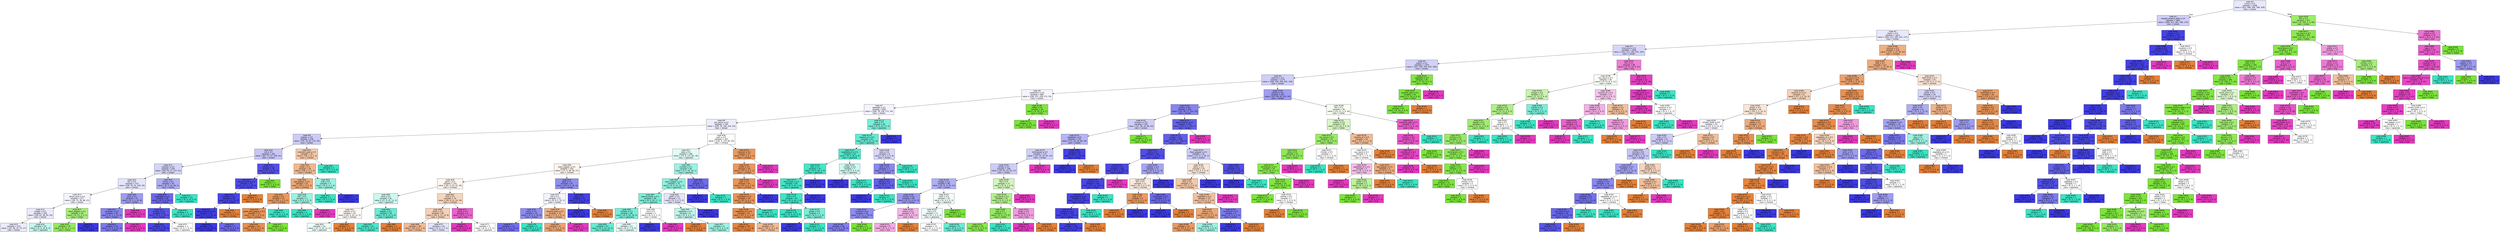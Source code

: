 digraph Tree {
node [shape=box, style="filled", color="black", fontname="helvetica"] ;
edge [fontname="helvetica"] ;
0 [label=<node &#35;0<br/>cumin &le; 0.5<br/>samples = 2298<br/>value = [412, 568, 290, 769, 259]<br/>class = korean>, fillcolor="#e8e8fc"] ;
1 [label=<node &#35;1<br/>roasted_sesame_seed &le; 0.5<br/>samples = 1861<br/>value = [408, 223, 285, 766, 179]<br/>class = korean>, fillcolor="#cfcef9"] ;
0 -> 1 [labeldistance=2.5, labelangle=45, headlabel="True"] ;
2 [label=<node &#35;2<br/>starch &le; 0.5<br/>samples = 1624<br/>value = [403, 223, 280, 541, 177]<br/>class = korean>, fillcolor="#e9e9fc"] ;
1 -> 2 ;
3 [label=<node &#35;3<br/>lime_juice &le; 0.5<br/>samples = 1408<br/>value = [252, 221, 266, 502, 167]<br/>class = korean>, fillcolor="#d7d6fa"] ;
2 -> 3 ;
4 [label=<node &#35;4<br/>yogurt &le; 0.5<br/>samples = 1320<br/>value = [247, 209, 256, 502, 106]<br/>class = korean>, fillcolor="#d2d1f9"] ;
3 -> 4 ;
5 [label=<node &#35;5<br/>cayenne &le; 0.5<br/>samples = 1275<br/>value = [246, 166, 256, 502, 105]<br/>class = korean>, fillcolor="#d0cff9"] ;
4 -> 5 ;
6 [label=<node &#35;6<br/>cardamom &le; 0.5<br/>samples = 868<br/>value = [199, 107, 236, 271, 55]<br/>class = korean>, fillcolor="#f4f4fe"] ;
5 -> 6 ;
7 [label=<node &#35;7<br/>seaweed &le; 0.5<br/>samples = 838<br/>value = [199, 78, 236, 271, 54]<br/>class = korean>, fillcolor="#f4f3fd"] ;
6 -> 7 ;
8 [label=<node &#35;8<br/>soy_sauce &le; 0.5<br/>samples = 769<br/>value = [199, 78, 184, 254, 54]<br/>class = korean>, fillcolor="#ececfc"] ;
7 -> 8 ;
9 [label=<node &#35;9<br/>pepper &le; 0.5<br/>samples = 426<br/>value = [79, 78, 65, 170, 34]<br/>class = korean>, fillcolor="#cccbf8"] ;
8 -> 9 ;
10 [label=<node &#35;10<br/>nut &le; 0.5<br/>samples = 395<br/>value = [61, 77, 57, 169, 31]<br/>class = korean>, fillcolor="#c7c6f7"] ;
9 -> 10 ;
11 [label=<node &#35;11<br/>soybean &le; 0.5<br/>samples = 359<br/>value = [58, 76, 57, 137, 31]<br/>class = korean>, fillcolor="#d5d4f9"] ;
10 -> 11 ;
12 [label=<node &#35;12<br/>fish &le; 0.5<br/>samples = 314<br/>value = [58, 76, 41, 109, 30]<br/>class = korean>, fillcolor="#e4e4fb"] ;
11 -> 12 ;
13 [label=<node &#35;13<br/>lemon_juice &le; 0.5<br/>samples = 277<br/>value = [56, 75, 39, 86, 21]<br/>class = korean>, fillcolor="#f4f4fe"] ;
12 -> 13 ;
14 [label=<node &#35;14<br/>vinegar &le; 0.5<br/>samples = 259<br/>value = [56, 62, 38, 83, 20]<br/>class = korean>, fillcolor="#eaeafc"] ;
13 -> 14 ;
15 [label=<node &#35;15<br/>samples = 224<br/>value = [52, 58, 22, 75, 17]<br/>class = korean>, fillcolor="#ebebfc"] ;
14 -> 15 ;
16 [label=<node &#35;16<br/>samples = 35<br/>value = [4, 4, 16, 8, 3]<br/>class = japanese>, fillcolor="#c4f7ee"] ;
14 -> 16 ;
17 [label=<node &#35;17<br/>black_pepper &le; 0.5<br/>samples = 18<br/>value = [0, 13, 1, 3, 1]<br/>class = indian>, fillcolor="#a7ee7b"] ;
13 -> 17 ;
18 [label=<node &#35;18<br/>samples = 16<br/>value = [0, 13, 1, 1, 1]<br/>class = indian>, fillcolor="#95ea61"] ;
17 -> 18 ;
19 [label=<node &#35;19<br/>samples = 2<br/>value = [0, 0, 0, 2, 0]<br/>class = korean>, fillcolor="#3c39e5"] ;
17 -> 19 ;
20 [label=<node &#35;20<br/>pork &le; 0.5<br/>samples = 37<br/>value = [2, 1, 2, 23, 9]<br/>class = korean>, fillcolor="#9e9cf2"] ;
12 -> 20 ;
21 [label=<node &#35;21<br/>coriander &le; 0.5<br/>samples = 34<br/>value = [2, 1, 2, 23, 6]<br/>class = korean>, fillcolor="#8987ef"] ;
20 -> 21 ;
22 [label=<node &#35;22<br/>samples = 32<br/>value = [2, 1, 2, 23, 4]<br/>class = korean>, fillcolor="#7b79ed"] ;
21 -> 22 ;
23 [label=<node &#35;23<br/>samples = 2<br/>value = [0, 0, 0, 0, 2]<br/>class = thai>, fillcolor="#e539c0"] ;
21 -> 23 ;
24 [label=<node &#35;24<br/>samples = 3<br/>value = [0, 0, 0, 0, 3]<br/>class = thai>, fillcolor="#e539c0"] ;
20 -> 24 ;
25 [label=<node &#35;25<br/>barley &le; 0.5<br/>samples = 45<br/>value = [0, 0, 16, 28, 1]<br/>class = korean>, fillcolor="#aeadf4"] ;
11 -> 25 ;
26 [label=<node &#35;26<br/>enokidake &le; 0.5<br/>samples = 35<br/>value = [0, 0, 6, 28, 1]<br/>class = korean>, fillcolor="#6b69eb"] ;
25 -> 26 ;
27 [label=<node &#35;27<br/>vinegar &le; 0.5<br/>samples = 32<br/>value = [0, 0, 3, 28, 1]<br/>class = korean>, fillcolor="#5754e9"] ;
26 -> 27 ;
28 [label=<node &#35;28<br/>samples = 30<br/>value = [0, 0, 2, 28, 0]<br/>class = korean>, fillcolor="#4a47e7"] ;
27 -> 28 ;
29 [label=<node &#35;29<br/>samples = 2<br/>value = [0, 0, 1, 0, 1]<br/>class = japanese>, fillcolor="#ffffff"] ;
27 -> 29 ;
30 [label=<node &#35;30<br/>samples = 3<br/>value = [0, 0, 3, 0, 0]<br/>class = japanese>, fillcolor="#39e5c5"] ;
26 -> 30 ;
31 [label=<node &#35;31<br/>samples = 10<br/>value = [0, 0, 10, 0, 0]<br/>class = japanese>, fillcolor="#39e5c5"] ;
25 -> 31 ;
32 [label=<node &#35;32<br/>cashew &le; 0.5<br/>samples = 36<br/>value = [3, 1, 0, 32, 0]<br/>class = korean>, fillcolor="#5451e8"] ;
10 -> 32 ;
33 [label=<node &#35;33<br/>chicken_broth &le; 0.5<br/>samples = 35<br/>value = [3, 0, 0, 32, 0]<br/>class = korean>, fillcolor="#4e4ce7"] ;
32 -> 33 ;
34 [label=<node &#35;34<br/>shellfish &le; 0.5<br/>samples = 34<br/>value = [2, 0, 0, 32, 0]<br/>class = korean>, fillcolor="#4845e7"] ;
33 -> 34 ;
35 [label=<node &#35;35<br/>cane_molasses &le; 0.5<br/>samples = 33<br/>value = [1, 0, 0, 32, 0]<br/>class = korean>, fillcolor="#423fe6"] ;
34 -> 35 ;
36 [label=<node &#35;36<br/>samples = 28<br/>value = [0, 0, 0, 28, 0]<br/>class = korean>, fillcolor="#3c39e5"] ;
35 -> 36 ;
37 [label=<node &#35;37<br/>samples = 5<br/>value = [1, 0, 0, 4, 0]<br/>class = korean>, fillcolor="#6d6aec"] ;
35 -> 37 ;
38 [label=<node &#35;38<br/>samples = 1<br/>value = [1, 0, 0, 0, 0]<br/>class = chinese>, fillcolor="#e58139"] ;
34 -> 38 ;
39 [label=<node &#35;39<br/>samples = 1<br/>value = [1, 0, 0, 0, 0]<br/>class = chinese>, fillcolor="#e58139"] ;
33 -> 39 ;
40 [label=<node &#35;40<br/>samples = 1<br/>value = [0, 1, 0, 0, 0]<br/>class = indian>, fillcolor="#7be539"] ;
32 -> 40 ;
41 [label=<node &#35;41<br/>mandarin_peel &le; 0.5<br/>samples = 31<br/>value = [18, 1, 8, 1, 3]<br/>class = chinese>, fillcolor="#f4c8a9"] ;
9 -> 41 ;
42 [label=<node &#35;42<br/>bread &le; 0.5<br/>samples = 28<br/>value = [18, 1, 5, 1, 3]<br/>class = chinese>, fillcolor="#f0b88f"] ;
41 -> 42 ;
43 [label=<node &#35;43<br/>bell_pepper &le; 0.5<br/>samples = 25<br/>value = [18, 1, 3, 0, 3]<br/>class = chinese>, fillcolor="#eda978"] ;
42 -> 43 ;
44 [label=<node &#35;44<br/>orange &le; 0.5<br/>samples = 22<br/>value = [18, 1, 1, 0, 2]<br/>class = chinese>, fillcolor="#ea9a61"] ;
43 -> 44 ;
45 [label=<node &#35;45<br/>green_bell_pepper &le; 0.5<br/>samples = 21<br/>value = [18, 1, 0, 0, 2]<br/>class = chinese>, fillcolor="#e99558"] ;
44 -> 45 ;
46 [label=<node &#35;46<br/>samples = 20<br/>value = [18, 0, 0, 0, 2]<br/>class = chinese>, fillcolor="#e88f4f"] ;
45 -> 46 ;
47 [label=<node &#35;47<br/>samples = 1<br/>value = [0, 1, 0, 0, 0]<br/>class = indian>, fillcolor="#7be539"] ;
45 -> 47 ;
48 [label=<node &#35;48<br/>samples = 1<br/>value = [0, 0, 1, 0, 0]<br/>class = japanese>, fillcolor="#39e5c5"] ;
44 -> 48 ;
49 [label=<node &#35;49<br/>fish &le; 0.5<br/>samples = 3<br/>value = [0, 0, 2, 0, 1]<br/>class = japanese>, fillcolor="#9cf2e2"] ;
43 -> 49 ;
50 [label=<node &#35;50<br/>samples = 2<br/>value = [0, 0, 2, 0, 0]<br/>class = japanese>, fillcolor="#39e5c5"] ;
49 -> 50 ;
51 [label=<node &#35;51<br/>samples = 1<br/>value = [0, 0, 0, 0, 1]<br/>class = thai>, fillcolor="#e539c0"] ;
49 -> 51 ;
52 [label=<node &#35;52<br/>crab &le; 0.5<br/>samples = 3<br/>value = [0, 0, 2, 1, 0]<br/>class = japanese>, fillcolor="#9cf2e2"] ;
42 -> 52 ;
53 [label=<node &#35;53<br/>samples = 2<br/>value = [0, 0, 2, 0, 0]<br/>class = japanese>, fillcolor="#39e5c5"] ;
52 -> 53 ;
54 [label=<node &#35;54<br/>samples = 1<br/>value = [0, 0, 0, 1, 0]<br/>class = korean>, fillcolor="#3c39e5"] ;
52 -> 54 ;
55 [label=<node &#35;55<br/>samples = 3<br/>value = [0, 0, 3, 0, 0]<br/>class = japanese>, fillcolor="#39e5c5"] ;
41 -> 55 ;
56 [label=<node &#35;56<br/>pork &le; 0.5<br/>samples = 343<br/>value = [120, 0, 119, 84, 20]<br/>class = chinese>, fillcolor="#fffefe"] ;
8 -> 56 ;
57 [label=<node &#35;57<br/>sake &le; 0.5<br/>samples = 286<br/>value = [73, 0, 113, 82, 18]<br/>class = japanese>, fillcolor="#e1fbf6"] ;
56 -> 57 ;
58 [label=<node &#35;58<br/>black_pepper &le; 0.5<br/>samples = 202<br/>value = [71, 0, 58, 56, 17]<br/>class = chinese>, fillcolor="#fdf4ed"] ;
57 -> 58 ;
59 [label=<node &#35;59<br/>garlic &le; 0.5<br/>samples = 155<br/>value = [61, 0, 53, 25, 16]<br/>class = chinese>, fillcolor="#fdf5ef"] ;
58 -> 59 ;
60 [label=<node &#35;60<br/>wine &le; 0.5<br/>samples = 81<br/>value = [27, 0, 41, 11, 2]<br/>class = japanese>, fillcolor="#ccf8f0"] ;
59 -> 60 ;
61 [label=<node &#35;61<br/>cilantro &le; 0.5<br/>samples = 55<br/>value = [22, 0, 20, 11, 2]<br/>class = chinese>, fillcolor="#fef8f4"] ;
60 -> 61 ;
62 [label=<node &#35;62<br/>samples = 50<br/>value = [17, 0, 20, 11, 2]<br/>class = japanese>, fillcolor="#edfdfa"] ;
61 -> 62 ;
63 [label=<node &#35;63<br/>samples = 5<br/>value = [5, 0, 0, 0, 0]<br/>class = chinese>, fillcolor="#e58139"] ;
61 -> 63 ;
64 [label=<node &#35;64<br/>pepper &le; 0.5<br/>samples = 26<br/>value = [5, 0, 21, 0, 0]<br/>class = japanese>, fillcolor="#68ebd3"] ;
60 -> 64 ;
65 [label=<node &#35;65<br/>samples = 23<br/>value = [2, 0, 21, 0, 0]<br/>class = japanese>, fillcolor="#4ce7cb"] ;
64 -> 65 ;
66 [label=<node &#35;66<br/>samples = 3<br/>value = [3, 0, 0, 0, 0]<br/>class = chinese>, fillcolor="#e58139"] ;
64 -> 66 ;
67 [label=<node &#35;67<br/>lime &le; 0.5<br/>samples = 74<br/>value = [34, 0, 12, 14, 14]<br/>class = chinese>, fillcolor="#f6d5bd"] ;
59 -> 67 ;
68 [label=<node &#35;68<br/>onion &le; 0.5<br/>samples = 68<br/>value = [34, 0, 11, 14, 9]<br/>class = chinese>, fillcolor="#f5d0b6"] ;
67 -> 68 ;
69 [label=<node &#35;69<br/>samples = 49<br/>value = [30, 0, 8, 7, 4]<br/>class = chinese>, fillcolor="#f1bb95"] ;
68 -> 69 ;
70 [label=<node &#35;70<br/>samples = 19<br/>value = [4, 0, 3, 7, 5]<br/>class = korean>, fillcolor="#e3e3fb"] ;
68 -> 70 ;
71 [label=<node &#35;71<br/>carrot &le; 0.5<br/>samples = 6<br/>value = [0, 0, 1, 0, 5]<br/>class = thai>, fillcolor="#ea61cd"] ;
67 -> 71 ;
72 [label=<node &#35;72<br/>samples = 4<br/>value = [0, 0, 0, 0, 4]<br/>class = thai>, fillcolor="#e539c0"] ;
71 -> 72 ;
73 [label=<node &#35;73<br/>samples = 2<br/>value = [0, 0, 1, 0, 1]<br/>class = japanese>, fillcolor="#ffffff"] ;
71 -> 73 ;
74 [label=<node &#35;74<br/>beef &le; 0.5<br/>samples = 47<br/>value = [10, 0, 5, 31, 1]<br/>class = korean>, fillcolor="#908ff0"] ;
58 -> 74 ;
75 [label=<node &#35;75<br/>rice &le; 0.5<br/>samples = 25<br/>value = [9, 0, 5, 10, 1]<br/>class = korean>, fillcolor="#f3f3fd"] ;
74 -> 75 ;
76 [label=<node &#35;76<br/>onion &le; 0.5<br/>samples = 15<br/>value = [2, 0, 3, 10, 0]<br/>class = korean>, fillcolor="#8d8cf0"] ;
75 -> 76 ;
77 [label=<node &#35;77<br/>samples = 13<br/>value = [2, 0, 1, 10, 0]<br/>class = korean>, fillcolor="#716fec"] ;
76 -> 77 ;
78 [label=<node &#35;78<br/>samples = 2<br/>value = [0, 0, 2, 0, 0]<br/>class = japanese>, fillcolor="#39e5c5"] ;
76 -> 78 ;
79 [label=<node &#35;79<br/>sesame_seed &le; 0.5<br/>samples = 10<br/>value = [7, 0, 2, 0, 1]<br/>class = chinese>, fillcolor="#efb083"] ;
75 -> 79 ;
80 [label=<node &#35;80<br/>samples = 9<br/>value = [7, 0, 2, 0, 0]<br/>class = chinese>, fillcolor="#eca572"] ;
79 -> 80 ;
81 [label=<node &#35;81<br/>samples = 1<br/>value = [0, 0, 0, 0, 1]<br/>class = thai>, fillcolor="#e539c0"] ;
79 -> 81 ;
82 [label=<node &#35;82<br/>leek &le; 0.5<br/>samples = 22<br/>value = [1, 0, 0, 21, 0]<br/>class = korean>, fillcolor="#4542e6"] ;
74 -> 82 ;
83 [label=<node &#35;83<br/>samples = 21<br/>value = [0, 0, 0, 21, 0]<br/>class = korean>, fillcolor="#3c39e5"] ;
82 -> 83 ;
84 [label=<node &#35;84<br/>samples = 1<br/>value = [1, 0, 0, 0, 0]<br/>class = chinese>, fillcolor="#e58139"] ;
82 -> 84 ;
85 [label=<node &#35;85<br/>mustard &le; 0.5<br/>samples = 84<br/>value = [2, 0, 55, 26, 1]<br/>class = japanese>, fillcolor="#9cf2e2"] ;
57 -> 85 ;
86 [label=<node &#35;86<br/>black_pepper &le; 0.5<br/>samples = 79<br/>value = [2, 0, 54, 22, 1]<br/>class = japanese>, fillcolor="#90f0de"] ;
85 -> 86 ;
87 [label=<node &#35;87<br/>peanut_butter &le; 0.5<br/>samples = 68<br/>value = [0, 0, 50, 17, 1]<br/>class = japanese>, fillcolor="#7feed9"] ;
86 -> 87 ;
88 [label=<node &#35;88<br/>shiitake &le; 0.5<br/>samples = 66<br/>value = [0, 0, 50, 16, 0]<br/>class = japanese>, fillcolor="#78edd8"] ;
87 -> 88 ;
89 [label=<node &#35;89<br/>samples = 53<br/>value = [0, 0, 43, 10, 0]<br/>class = japanese>, fillcolor="#67ebd2"] ;
88 -> 89 ;
90 [label=<node &#35;90<br/>samples = 13<br/>value = [0, 0, 7, 6, 0]<br/>class = japanese>, fillcolor="#e3fbf7"] ;
88 -> 90 ;
91 [label=<node &#35;91<br/>rice &le; 0.5<br/>samples = 2<br/>value = [0, 0, 0, 1, 1]<br/>class = korean>, fillcolor="#ffffff"] ;
87 -> 91 ;
92 [label=<node &#35;92<br/>samples = 1<br/>value = [0, 0, 0, 1, 0]<br/>class = korean>, fillcolor="#3c39e5"] ;
91 -> 92 ;
93 [label=<node &#35;93<br/>samples = 1<br/>value = [0, 0, 0, 0, 1]<br/>class = thai>, fillcolor="#e539c0"] ;
91 -> 93 ;
94 [label=<node &#35;94<br/>garlic &le; 0.5<br/>samples = 11<br/>value = [2, 0, 4, 5, 0]<br/>class = korean>, fillcolor="#e3e3fb"] ;
86 -> 94 ;
95 [label=<node &#35;95<br/>vegetable &le; 0.5<br/>samples = 8<br/>value = [2, 0, 4, 2, 0]<br/>class = japanese>, fillcolor="#bdf6ec"] ;
94 -> 95 ;
96 [label=<node &#35;96<br/>samples = 2<br/>value = [2, 0, 0, 0, 0]<br/>class = chinese>, fillcolor="#e58139"] ;
95 -> 96 ;
97 [label=<node &#35;97<br/>samples = 6<br/>value = [0, 0, 4, 2, 0]<br/>class = japanese>, fillcolor="#9cf2e2"] ;
95 -> 97 ;
98 [label=<node &#35;98<br/>samples = 3<br/>value = [0, 0, 0, 3, 0]<br/>class = korean>, fillcolor="#3c39e5"] ;
94 -> 98 ;
99 [label=<node &#35;99<br/>clam &le; 0.5<br/>samples = 5<br/>value = [0, 0, 1, 4, 0]<br/>class = korean>, fillcolor="#6d6aec"] ;
85 -> 99 ;
100 [label=<node &#35;100<br/>samples = 4<br/>value = [0, 0, 0, 4, 0]<br/>class = korean>, fillcolor="#3c39e5"] ;
99 -> 100 ;
101 [label=<node &#35;101<br/>samples = 1<br/>value = [0, 0, 1, 0, 0]<br/>class = japanese>, fillcolor="#39e5c5"] ;
99 -> 101 ;
102 [label=<node &#35;102<br/>macaroni &le; 0.5<br/>samples = 57<br/>value = [47, 0, 6, 2, 2]<br/>class = chinese>, fillcolor="#ea9a60"] ;
56 -> 102 ;
103 [label=<node &#35;103<br/>shallot &le; 0.5<br/>samples = 56<br/>value = [47, 0, 6, 2, 1]<br/>class = chinese>, fillcolor="#ea985d"] ;
102 -> 103 ;
104 [label=<node &#35;104<br/>pear &le; 0.5<br/>samples = 55<br/>value = [47, 0, 6, 2, 0]<br/>class = chinese>, fillcolor="#e99659"] ;
103 -> 104 ;
105 [label=<node &#35;105<br/>enokidake &le; 0.5<br/>samples = 54<br/>value = [47, 0, 6, 1, 0]<br/>class = chinese>, fillcolor="#e99356"] ;
104 -> 105 ;
106 [label=<node &#35;106<br/>vegetable_oil &le; 0.5<br/>samples = 53<br/>value = [47, 0, 5, 1, 0]<br/>class = chinese>, fillcolor="#e89152"] ;
105 -> 106 ;
107 [label=<node &#35;107<br/>samples = 38<br/>value = [37, 0, 1, 0, 0]<br/>class = chinese>, fillcolor="#e6843e"] ;
106 -> 107 ;
108 [label=<node &#35;108<br/>samples = 15<br/>value = [10, 0, 4, 1, 0]<br/>class = chinese>, fillcolor="#f1ba93"] ;
106 -> 108 ;
109 [label=<node &#35;109<br/>samples = 1<br/>value = [0, 0, 1, 0, 0]<br/>class = japanese>, fillcolor="#39e5c5"] ;
105 -> 109 ;
110 [label=<node &#35;110<br/>samples = 1<br/>value = [0, 0, 0, 1, 0]<br/>class = korean>, fillcolor="#3c39e5"] ;
104 -> 110 ;
111 [label=<node &#35;111<br/>samples = 1<br/>value = [0, 0, 0, 0, 1]<br/>class = thai>, fillcolor="#e539c0"] ;
103 -> 111 ;
112 [label=<node &#35;112<br/>samples = 1<br/>value = [0, 0, 0, 0, 1]<br/>class = thai>, fillcolor="#e539c0"] ;
102 -> 112 ;
113 [label=<node &#35;113<br/>beef &le; 0.5<br/>samples = 69<br/>value = [0, 0, 52, 17, 0]<br/>class = japanese>, fillcolor="#7aeed8"] ;
7 -> 113 ;
114 [label=<node &#35;114<br/>sesame_oil &le; 0.5<br/>samples = 63<br/>value = [0, 0, 52, 11, 0]<br/>class = japanese>, fillcolor="#63ead1"] ;
113 -> 114 ;
115 [label=<node &#35;115<br/>vegetable_oil &le; 0.5<br/>samples = 54<br/>value = [0, 0, 48, 6, 0]<br/>class = japanese>, fillcolor="#52e8cc"] ;
114 -> 115 ;
116 [label=<node &#35;116<br/>kelp &le; 0.5<br/>samples = 47<br/>value = [0, 0, 44, 3, 0]<br/>class = japanese>, fillcolor="#46e7c9"] ;
115 -> 116 ;
117 [label=<node &#35;117<br/>black_bean &le; 0.5<br/>samples = 46<br/>value = [0, 0, 44, 2, 0]<br/>class = japanese>, fillcolor="#42e6c8"] ;
116 -> 117 ;
118 [label=<node &#35;118<br/>tuna &le; 0.5<br/>samples = 45<br/>value = [0, 0, 44, 1, 0]<br/>class = japanese>, fillcolor="#3de6c6"] ;
117 -> 118 ;
119 [label=<node &#35;119<br/>samples = 41<br/>value = [0, 0, 41, 0, 0]<br/>class = japanese>, fillcolor="#39e5c5"] ;
118 -> 119 ;
120 [label=<node &#35;120<br/>ginger &le; 0.5<br/>samples = 4<br/>value = [0, 0, 3, 1, 0]<br/>class = japanese>, fillcolor="#7beed8"] ;
118 -> 120 ;
121 [label=<node &#35;121<br/>samples = 1<br/>value = [0, 0, 0, 1, 0]<br/>class = korean>, fillcolor="#3c39e5"] ;
120 -> 121 ;
122 [label=<node &#35;122<br/>samples = 3<br/>value = [0, 0, 3, 0, 0]<br/>class = japanese>, fillcolor="#39e5c5"] ;
120 -> 122 ;
123 [label=<node &#35;123<br/>samples = 1<br/>value = [0, 0, 0, 1, 0]<br/>class = korean>, fillcolor="#3c39e5"] ;
117 -> 123 ;
124 [label=<node &#35;124<br/>samples = 1<br/>value = [0, 0, 0, 1, 0]<br/>class = korean>, fillcolor="#3c39e5"] ;
116 -> 124 ;
125 [label=<node &#35;125<br/>vinegar &le; 0.5<br/>samples = 7<br/>value = [0, 0, 4, 3, 0]<br/>class = japanese>, fillcolor="#cef8f0"] ;
115 -> 125 ;
126 [label=<node &#35;126<br/>samples = 3<br/>value = [0, 0, 0, 3, 0]<br/>class = korean>, fillcolor="#3c39e5"] ;
125 -> 126 ;
127 [label=<node &#35;127<br/>samples = 4<br/>value = [0, 0, 4, 0, 0]<br/>class = japanese>, fillcolor="#39e5c5"] ;
125 -> 127 ;
128 [label=<node &#35;128<br/>wine &le; 0.5<br/>samples = 9<br/>value = [0, 0, 4, 5, 0]<br/>class = korean>, fillcolor="#d8d7fa"] ;
114 -> 128 ;
129 [label=<node &#35;129<br/>pork &le; 0.5<br/>samples = 7<br/>value = [0, 0, 2, 5, 0]<br/>class = korean>, fillcolor="#8a88ef"] ;
128 -> 129 ;
130 [label=<node &#35;130<br/>lettuce &le; 0.5<br/>samples = 6<br/>value = [0, 0, 1, 5, 0]<br/>class = korean>, fillcolor="#6361ea"] ;
129 -> 130 ;
131 [label=<node &#35;131<br/>samples = 5<br/>value = [0, 0, 0, 5, 0]<br/>class = korean>, fillcolor="#3c39e5"] ;
130 -> 131 ;
132 [label=<node &#35;132<br/>samples = 1<br/>value = [0, 0, 1, 0, 0]<br/>class = japanese>, fillcolor="#39e5c5"] ;
130 -> 132 ;
133 [label=<node &#35;133<br/>samples = 1<br/>value = [0, 0, 1, 0, 0]<br/>class = japanese>, fillcolor="#39e5c5"] ;
129 -> 133 ;
134 [label=<node &#35;134<br/>samples = 2<br/>value = [0, 0, 2, 0, 0]<br/>class = japanese>, fillcolor="#39e5c5"] ;
128 -> 134 ;
135 [label=<node &#35;135<br/>samples = 6<br/>value = [0, 0, 0, 6, 0]<br/>class = korean>, fillcolor="#3c39e5"] ;
113 -> 135 ;
136 [label=<node &#35;136<br/>coffee &le; 0.5<br/>samples = 30<br/>value = [0, 29, 0, 0, 1]<br/>class = indian>, fillcolor="#80e640"] ;
6 -> 136 ;
137 [label=<node &#35;137<br/>samples = 29<br/>value = [0, 29, 0, 0, 0]<br/>class = indian>, fillcolor="#7be539"] ;
136 -> 137 ;
138 [label=<node &#35;138<br/>samples = 1<br/>value = [0, 0, 0, 0, 1]<br/>class = thai>, fillcolor="#e539c0"] ;
136 -> 138 ;
139 [label=<node &#35;139<br/>cilantro &le; 0.5<br/>samples = 407<br/>value = [47, 59, 20, 231, 50]<br/>class = korean>, fillcolor="#9f9df2"] ;
5 -> 139 ;
140 [label=<node &#35;140<br/>scallion &le; 0.5<br/>samples = 351<br/>value = [34, 38, 17, 231, 31]<br/>class = korean>, fillcolor="#8785ef"] ;
139 -> 140 ;
141 [label=<node &#35;141<br/>turmeric &le; 0.5<br/>samples = 149<br/>value = [11, 38, 10, 66, 24]<br/>class = korean>, fillcolor="#cecdf8"] ;
140 -> 141 ;
142 [label=<node &#35;142<br/>vegetable &le; 0.5<br/>samples = 135<br/>value = [11, 24, 10, 66, 24]<br/>class = korean>, fillcolor="#b5b4f5"] ;
141 -> 142 ;
143 [label=<node &#35;143<br/>lemongrass &le; 0.5<br/>samples = 113<br/>value = [10, 24, 10, 45, 24]<br/>class = korean>, fillcolor="#d1d0f9"] ;
142 -> 143 ;
144 [label=<node &#35;144<br/>tomato &le; 0.5<br/>samples = 106<br/>value = [10, 24, 10, 45, 17]<br/>class = korean>, fillcolor="#cdccf8"] ;
143 -> 144 ;
145 [label=<node &#35;145<br/>vinegar &le; 0.5<br/>samples = 89<br/>value = [8, 15, 9, 45, 12]<br/>class = korean>, fillcolor="#b0aff4"] ;
144 -> 145 ;
146 [label=<node &#35;146<br/>chicken &le; 0.5<br/>samples = 69<br/>value = [4, 11, 4, 41, 9]<br/>class = korean>, fillcolor="#9a99f2"] ;
145 -> 146 ;
147 [label=<node &#35;147<br/>mustard &le; 0.5<br/>samples = 59<br/>value = [3, 11, 2, 39, 4]<br/>class = korean>, fillcolor="#8d8cf0"] ;
146 -> 147 ;
148 [label=<node &#35;148<br/>samples = 56<br/>value = [3, 8, 2, 39, 4]<br/>class = korean>, fillcolor="#817fee"] ;
147 -> 148 ;
149 [label=<node &#35;149<br/>samples = 3<br/>value = [0, 3, 0, 0, 0]<br/>class = indian>, fillcolor="#7be539"] ;
147 -> 149 ;
150 [label=<node &#35;150<br/>sherry &le; 0.5<br/>samples = 10<br/>value = [1, 0, 2, 2, 5]<br/>class = thai>, fillcolor="#f5b5e7"] ;
146 -> 150 ;
151 [label=<node &#35;151<br/>samples = 9<br/>value = [0, 0, 2, 2, 5]<br/>class = thai>, fillcolor="#f4aae4"] ;
150 -> 151 ;
152 [label=<node &#35;152<br/>samples = 1<br/>value = [1, 0, 0, 0, 0]<br/>class = chinese>, fillcolor="#e58139"] ;
150 -> 152 ;
153 [label=<node &#35;153<br/>raisin &le; 0.5<br/>samples = 20<br/>value = [4, 4, 5, 4, 3]<br/>class = japanese>, fillcolor="#f3fdfb"] ;
145 -> 153 ;
154 [label=<node &#35;154<br/>rice &le; 0.5<br/>samples = 17<br/>value = [4, 1, 5, 4, 3]<br/>class = japanese>, fillcolor="#f0fdfb"] ;
153 -> 154 ;
155 [label=<node &#35;155<br/>samples = 12<br/>value = [4, 1, 1, 4, 2]<br/>class = chinese>, fillcolor="#ffffff"] ;
154 -> 155 ;
156 [label=<node &#35;156<br/>samples = 5<br/>value = [0, 0, 4, 0, 1]<br/>class = japanese>, fillcolor="#6aecd4"] ;
154 -> 156 ;
157 [label=<node &#35;157<br/>samples = 3<br/>value = [0, 3, 0, 0, 0]<br/>class = indian>, fillcolor="#7be539"] ;
153 -> 157 ;
158 [label=<node &#35;158<br/>fish &le; 0.5<br/>samples = 17<br/>value = [2, 9, 1, 0, 5]<br/>class = indian>, fillcolor="#d3f6bd"] ;
144 -> 158 ;
159 [label=<node &#35;159<br/>soy_sauce &le; 0.5<br/>samples = 14<br/>value = [2, 9, 1, 0, 2]<br/>class = indian>, fillcolor="#b2f08c"] ;
158 -> 159 ;
160 [label=<node &#35;160<br/>bay &le; 0.5<br/>samples = 11<br/>value = [1, 9, 1, 0, 0]<br/>class = indian>, fillcolor="#95ea61"] ;
159 -> 160 ;
161 [label=<node &#35;161<br/>samples = 10<br/>value = [1, 9, 0, 0, 0]<br/>class = indian>, fillcolor="#8ae84f"] ;
160 -> 161 ;
162 [label=<node &#35;162<br/>samples = 1<br/>value = [0, 0, 1, 0, 0]<br/>class = japanese>, fillcolor="#39e5c5"] ;
160 -> 162 ;
163 [label=<node &#35;163<br/>ginger &le; 0.5<br/>samples = 3<br/>value = [1, 0, 0, 0, 2]<br/>class = thai>, fillcolor="#f29ce0"] ;
159 -> 163 ;
164 [label=<node &#35;164<br/>samples = 2<br/>value = [0, 0, 0, 0, 2]<br/>class = thai>, fillcolor="#e539c0"] ;
163 -> 164 ;
165 [label=<node &#35;165<br/>samples = 1<br/>value = [1, 0, 0, 0, 0]<br/>class = chinese>, fillcolor="#e58139"] ;
163 -> 165 ;
166 [label=<node &#35;166<br/>samples = 3<br/>value = [0, 0, 0, 0, 3]<br/>class = thai>, fillcolor="#e539c0"] ;
158 -> 166 ;
167 [label=<node &#35;167<br/>samples = 7<br/>value = [0, 0, 0, 0, 7]<br/>class = thai>, fillcolor="#e539c0"] ;
143 -> 167 ;
168 [label=<node &#35;168<br/>tomato &le; 0.5<br/>samples = 22<br/>value = [1, 0, 0, 21, 0]<br/>class = korean>, fillcolor="#4542e6"] ;
142 -> 168 ;
169 [label=<node &#35;169<br/>samples = 21<br/>value = [0, 0, 0, 21, 0]<br/>class = korean>, fillcolor="#3c39e5"] ;
168 -> 169 ;
170 [label=<node &#35;170<br/>samples = 1<br/>value = [1, 0, 0, 0, 0]<br/>class = chinese>, fillcolor="#e58139"] ;
168 -> 170 ;
171 [label=<node &#35;171<br/>samples = 14<br/>value = [0, 14, 0, 0, 0]<br/>class = indian>, fillcolor="#7be539"] ;
141 -> 171 ;
172 [label=<node &#35;172<br/>peanut_butter &le; 0.5<br/>samples = 202<br/>value = [23, 0, 7, 165, 7]<br/>class = korean>, fillcolor="#6462ea"] ;
140 -> 172 ;
173 [label=<node &#35;173<br/>vinegar &le; 0.5<br/>samples = 198<br/>value = [23, 0, 7, 165, 3]<br/>class = korean>, fillcolor="#615eea"] ;
172 -> 173 ;
174 [label=<node &#35;174<br/>pork &le; 0.5<br/>samples = 163<br/>value = [11, 0, 4, 147, 1]<br/>class = korean>, fillcolor="#514ee8"] ;
173 -> 174 ;
175 [label=<node &#35;175<br/>coconut &le; 0.5<br/>samples = 146<br/>value = [5, 0, 4, 136, 1]<br/>class = korean>, fillcolor="#4a47e7"] ;
174 -> 175 ;
176 [label=<node &#35;176<br/>olive_oil &le; 0.5<br/>samples = 145<br/>value = [5, 0, 4, 136, 0]<br/>class = korean>, fillcolor="#4946e7"] ;
175 -> 176 ;
177 [label=<node &#35;177<br/>katsuobushi &le; 0.5<br/>samples = 144<br/>value = [5, 0, 3, 136, 0]<br/>class = korean>, fillcolor="#4744e6"] ;
176 -> 177 ;
178 [label=<node &#35;178<br/>cinnamon &le; 0.5<br/>samples = 143<br/>value = [5, 0, 2, 136, 0]<br/>class = korean>, fillcolor="#4643e6"] ;
177 -> 178 ;
179 [label=<node &#35;179<br/>samples = 142<br/>value = [4, 0, 2, 136, 0]<br/>class = korean>, fillcolor="#4442e6"] ;
178 -> 179 ;
180 [label=<node &#35;180<br/>samples = 1<br/>value = [1, 0, 0, 0, 0]<br/>class = chinese>, fillcolor="#e58139"] ;
178 -> 180 ;
181 [label=<node &#35;181<br/>samples = 1<br/>value = [0, 0, 1, 0, 0]<br/>class = japanese>, fillcolor="#39e5c5"] ;
177 -> 181 ;
182 [label=<node &#35;182<br/>samples = 1<br/>value = [0, 0, 1, 0, 0]<br/>class = japanese>, fillcolor="#39e5c5"] ;
176 -> 182 ;
183 [label=<node &#35;183<br/>samples = 1<br/>value = [0, 0, 0, 0, 1]<br/>class = thai>, fillcolor="#e539c0"] ;
175 -> 183 ;
184 [label=<node &#35;184<br/>soybean &le; 0.5<br/>samples = 17<br/>value = [6, 0, 0, 11, 0]<br/>class = korean>, fillcolor="#a6a5f3"] ;
174 -> 184 ;
185 [label=<node &#35;185<br/>fish &le; 0.5<br/>samples = 11<br/>value = [6, 0, 0, 5, 0]<br/>class = chinese>, fillcolor="#fbeade"] ;
184 -> 185 ;
186 [label=<node &#35;186<br/>kelp &le; 0.5<br/>samples = 6<br/>value = [5, 0, 0, 1, 0]<br/>class = chinese>, fillcolor="#ea9a61"] ;
185 -> 186 ;
187 [label=<node &#35;187<br/>samples = 5<br/>value = [5, 0, 0, 0, 0]<br/>class = chinese>, fillcolor="#e58139"] ;
186 -> 187 ;
188 [label=<node &#35;188<br/>samples = 1<br/>value = [0, 0, 0, 1, 0]<br/>class = korean>, fillcolor="#3c39e5"] ;
186 -> 188 ;
189 [label=<node &#35;189<br/>mushroom &le; 0.5<br/>samples = 5<br/>value = [1, 0, 0, 4, 0]<br/>class = korean>, fillcolor="#6d6aec"] ;
185 -> 189 ;
190 [label=<node &#35;190<br/>samples = 4<br/>value = [0, 0, 0, 4, 0]<br/>class = korean>, fillcolor="#3c39e5"] ;
189 -> 190 ;
191 [label=<node &#35;191<br/>samples = 1<br/>value = [1, 0, 0, 0, 0]<br/>class = chinese>, fillcolor="#e58139"] ;
189 -> 191 ;
192 [label=<node &#35;192<br/>samples = 6<br/>value = [0, 0, 0, 6, 0]<br/>class = korean>, fillcolor="#3c39e5"] ;
184 -> 192 ;
193 [label=<node &#35;193<br/>black_pepper &le; 0.5<br/>samples = 35<br/>value = [12, 0, 3, 18, 2]<br/>class = korean>, fillcolor="#cccbf8"] ;
173 -> 193 ;
194 [label=<node &#35;194<br/>radish &le; 0.5<br/>samples = 25<br/>value = [12, 0, 2, 9, 2]<br/>class = chinese>, fillcolor="#fae7da"] ;
193 -> 194 ;
195 [label=<node &#35;195<br/>lime &le; 0.5<br/>samples = 21<br/>value = [12, 0, 2, 5, 2]<br/>class = chinese>, fillcolor="#f4c8a8"] ;
194 -> 195 ;
196 [label=<node &#35;196<br/>vegetable &le; 0.5<br/>samples = 19<br/>value = [12, 0, 2, 5, 0]<br/>class = chinese>, fillcolor="#f2c09c"] ;
195 -> 196 ;
197 [label=<node &#35;197<br/>sake &le; 0.5<br/>samples = 15<br/>value = [11, 0, 2, 2, 0]<br/>class = chinese>, fillcolor="#eda876"] ;
196 -> 197 ;
198 [label=<node &#35;198<br/>samples = 12<br/>value = [10, 0, 0, 2, 0]<br/>class = chinese>, fillcolor="#ea9a61"] ;
197 -> 198 ;
199 [label=<node &#35;199<br/>samples = 3<br/>value = [1, 0, 2, 0, 0]<br/>class = japanese>, fillcolor="#9cf2e2"] ;
197 -> 199 ;
200 [label=<node &#35;200<br/>mushroom &le; 0.5<br/>samples = 4<br/>value = [1, 0, 0, 3, 0]<br/>class = korean>, fillcolor="#7d7bee"] ;
196 -> 200 ;
201 [label=<node &#35;201<br/>samples = 3<br/>value = [0, 0, 0, 3, 0]<br/>class = korean>, fillcolor="#3c39e5"] ;
200 -> 201 ;
202 [label=<node &#35;202<br/>samples = 1<br/>value = [1, 0, 0, 0, 0]<br/>class = chinese>, fillcolor="#e58139"] ;
200 -> 202 ;
203 [label=<node &#35;203<br/>samples = 2<br/>value = [0, 0, 0, 0, 2]<br/>class = thai>, fillcolor="#e539c0"] ;
195 -> 203 ;
204 [label=<node &#35;204<br/>samples = 4<br/>value = [0, 0, 0, 4, 0]<br/>class = korean>, fillcolor="#3c39e5"] ;
194 -> 204 ;
205 [label=<node &#35;205<br/>shallot &le; 0.5<br/>samples = 10<br/>value = [0, 0, 1, 9, 0]<br/>class = korean>, fillcolor="#524fe8"] ;
193 -> 205 ;
206 [label=<node &#35;206<br/>samples = 9<br/>value = [0, 0, 0, 9, 0]<br/>class = korean>, fillcolor="#3c39e5"] ;
205 -> 206 ;
207 [label=<node &#35;207<br/>samples = 1<br/>value = [0, 0, 1, 0, 0]<br/>class = japanese>, fillcolor="#39e5c5"] ;
205 -> 207 ;
208 [label=<node &#35;208<br/>samples = 4<br/>value = [0, 0, 0, 0, 4]<br/>class = thai>, fillcolor="#e539c0"] ;
172 -> 208 ;
209 [label=<node &#35;209<br/>fish &le; 0.5<br/>samples = 56<br/>value = [13, 21, 3, 0, 19]<br/>class = indian>, fillcolor="#f8fef4"] ;
139 -> 209 ;
210 [label=<node &#35;210<br/>scallion &le; 0.5<br/>samples = 39<br/>value = [12, 20, 2, 0, 5]<br/>class = indian>, fillcolor="#d8f7c4"] ;
209 -> 210 ;
211 [label=<node &#35;211<br/>soy_sauce &le; 0.5<br/>samples = 23<br/>value = [2, 18, 1, 0, 2]<br/>class = indian>, fillcolor="#9aeb68"] ;
210 -> 211 ;
212 [label=<node &#35;212<br/>wine &le; 0.5<br/>samples = 21<br/>value = [1, 18, 0, 0, 2]<br/>class = indian>, fillcolor="#90e958"] ;
211 -> 212 ;
213 [label=<node &#35;213<br/>lemongrass &le; 0.5<br/>samples = 20<br/>value = [1, 18, 0, 0, 1]<br/>class = indian>, fillcolor="#89e84e"] ;
212 -> 213 ;
214 [label=<node &#35;214<br/>bean &le; 0.5<br/>samples = 19<br/>value = [1, 18, 0, 0, 0]<br/>class = indian>, fillcolor="#82e644"] ;
213 -> 214 ;
215 [label=<node &#35;215<br/>samples = 17<br/>value = [0, 17, 0, 0, 0]<br/>class = indian>, fillcolor="#7be539"] ;
214 -> 215 ;
216 [label=<node &#35;216<br/>cashew &le; 0.5<br/>samples = 2<br/>value = [1, 1, 0, 0, 0]<br/>class = chinese>, fillcolor="#ffffff"] ;
214 -> 216 ;
217 [label=<node &#35;217<br/>samples = 1<br/>value = [1, 0, 0, 0, 0]<br/>class = chinese>, fillcolor="#e58139"] ;
216 -> 217 ;
218 [label=<node &#35;218<br/>samples = 1<br/>value = [0, 1, 0, 0, 0]<br/>class = indian>, fillcolor="#7be539"] ;
216 -> 218 ;
219 [label=<node &#35;219<br/>samples = 1<br/>value = [0, 0, 0, 0, 1]<br/>class = thai>, fillcolor="#e539c0"] ;
213 -> 219 ;
220 [label=<node &#35;220<br/>samples = 1<br/>value = [0, 0, 0, 0, 1]<br/>class = thai>, fillcolor="#e539c0"] ;
212 -> 220 ;
221 [label=<node &#35;221<br/>chicken &le; 0.5<br/>samples = 2<br/>value = [1, 0, 1, 0, 0]<br/>class = chinese>, fillcolor="#ffffff"] ;
211 -> 221 ;
222 [label=<node &#35;222<br/>samples = 1<br/>value = [0, 0, 1, 0, 0]<br/>class = japanese>, fillcolor="#39e5c5"] ;
221 -> 222 ;
223 [label=<node &#35;223<br/>samples = 1<br/>value = [1, 0, 0, 0, 0]<br/>class = chinese>, fillcolor="#e58139"] ;
221 -> 223 ;
224 [label=<node &#35;224<br/>sesame_oil &le; 0.5<br/>samples = 16<br/>value = [10, 2, 1, 0, 3]<br/>class = chinese>, fillcolor="#f1bb94"] ;
210 -> 224 ;
225 [label=<node &#35;225<br/>soy_sauce &le; 0.5<br/>samples = 9<br/>value = [3, 2, 1, 0, 3]<br/>class = chinese>, fillcolor="#ffffff"] ;
224 -> 225 ;
226 [label=<node &#35;226<br/>vegetable_oil &le; 0.5<br/>samples = 5<br/>value = [0, 2, 0, 0, 3]<br/>class = thai>, fillcolor="#f6bdea"] ;
225 -> 226 ;
227 [label=<node &#35;227<br/>samples = 2<br/>value = [0, 0, 0, 0, 2]<br/>class = thai>, fillcolor="#e539c0"] ;
226 -> 227 ;
228 [label=<node &#35;228<br/>oyster &le; 0.5<br/>samples = 3<br/>value = [0, 2, 0, 0, 1]<br/>class = indian>, fillcolor="#bdf29c"] ;
226 -> 228 ;
229 [label=<node &#35;229<br/>samples = 2<br/>value = [0, 2, 0, 0, 0]<br/>class = indian>, fillcolor="#7be539"] ;
228 -> 229 ;
230 [label=<node &#35;230<br/>samples = 1<br/>value = [0, 0, 0, 0, 1]<br/>class = thai>, fillcolor="#e539c0"] ;
228 -> 230 ;
231 [label=<node &#35;231<br/>bell_pepper &le; 0.5<br/>samples = 4<br/>value = [3, 0, 1, 0, 0]<br/>class = chinese>, fillcolor="#eeab7b"] ;
225 -> 231 ;
232 [label=<node &#35;232<br/>samples = 3<br/>value = [3, 0, 0, 0, 0]<br/>class = chinese>, fillcolor="#e58139"] ;
231 -> 232 ;
233 [label=<node &#35;233<br/>samples = 1<br/>value = [0, 0, 1, 0, 0]<br/>class = japanese>, fillcolor="#39e5c5"] ;
231 -> 233 ;
234 [label=<node &#35;234<br/>samples = 7<br/>value = [7, 0, 0, 0, 0]<br/>class = chinese>, fillcolor="#e58139"] ;
224 -> 234 ;
235 [label=<node &#35;235<br/>mandarin_peel &le; 0.5<br/>samples = 17<br/>value = [1, 1, 1, 0, 14]<br/>class = thai>, fillcolor="#ea5ecc"] ;
209 -> 235 ;
236 [label=<node &#35;236<br/>turmeric &le; 0.5<br/>samples = 16<br/>value = [1, 1, 0, 0, 14]<br/>class = thai>, fillcolor="#e853c8"] ;
235 -> 236 ;
237 [label=<node &#35;237<br/>sesame_oil &le; 0.5<br/>samples = 15<br/>value = [1, 0, 0, 0, 14]<br/>class = thai>, fillcolor="#e747c4"] ;
236 -> 237 ;
238 [label=<node &#35;238<br/>samples = 14<br/>value = [0, 0, 0, 0, 14]<br/>class = thai>, fillcolor="#e539c0"] ;
237 -> 238 ;
239 [label=<node &#35;239<br/>samples = 1<br/>value = [1, 0, 0, 0, 0]<br/>class = chinese>, fillcolor="#e58139"] ;
237 -> 239 ;
240 [label=<node &#35;240<br/>samples = 1<br/>value = [0, 1, 0, 0, 0]<br/>class = indian>, fillcolor="#7be539"] ;
236 -> 240 ;
241 [label=<node &#35;241<br/>samples = 1<br/>value = [0, 0, 1, 0, 0]<br/>class = japanese>, fillcolor="#39e5c5"] ;
235 -> 241 ;
242 [label=<node &#35;242<br/>vegetable &le; 0.5<br/>samples = 45<br/>value = [1, 43, 0, 0, 1]<br/>class = indian>, fillcolor="#81e642"] ;
4 -> 242 ;
243 [label=<node &#35;243<br/>sesame_seed &le; 0.5<br/>samples = 44<br/>value = [1, 43, 0, 0, 0]<br/>class = indian>, fillcolor="#7ee63e"] ;
242 -> 243 ;
244 [label=<node &#35;244<br/>samples = 43<br/>value = [0, 43, 0, 0, 0]<br/>class = indian>, fillcolor="#7be539"] ;
243 -> 244 ;
245 [label=<node &#35;245<br/>samples = 1<br/>value = [1, 0, 0, 0, 0]<br/>class = chinese>, fillcolor="#e58139"] ;
243 -> 245 ;
246 [label=<node &#35;246<br/>samples = 1<br/>value = [0, 0, 0, 0, 1]<br/>class = thai>, fillcolor="#e539c0"] ;
242 -> 246 ;
247 [label=<node &#35;247<br/>fish &le; 0.5<br/>samples = 88<br/>value = [5, 12, 10, 0, 61]<br/>class = thai>, fillcolor="#ee7fd6"] ;
3 -> 247 ;
248 [label=<node &#35;248<br/>soy_sauce &le; 0.5<br/>samples = 36<br/>value = [5, 12, 8, 0, 11]<br/>class = indian>, fillcolor="#fafef7"] ;
247 -> 248 ;
249 [label=<node &#35;249<br/>vinegar &le; 0.5<br/>samples = 22<br/>value = [1, 12, 5, 0, 4]<br/>class = indian>, fillcolor="#c9f4ad"] ;
248 -> 249 ;
250 [label=<node &#35;250<br/>shallot &le; 0.5<br/>samples = 18<br/>value = [1, 12, 2, 0, 3]<br/>class = indian>, fillcolor="#b0ef88"] ;
249 -> 250 ;
251 [label=<node &#35;251<br/>wasabi &le; 0.5<br/>samples = 16<br/>value = [1, 12, 1, 0, 2]<br/>class = indian>, fillcolor="#a1ec72"] ;
250 -> 251 ;
252 [label=<node &#35;252<br/>shrimp &le; 0.5<br/>samples = 15<br/>value = [1, 12, 0, 0, 2]<br/>class = indian>, fillcolor="#99eb67"] ;
251 -> 252 ;
253 [label=<node &#35;253<br/>lemongrass &le; 0.5<br/>samples = 14<br/>value = [1, 12, 0, 0, 1]<br/>class = indian>, fillcolor="#8fe957"] ;
252 -> 253 ;
254 [label=<node &#35;254<br/>pepper &le; 0.5<br/>samples = 13<br/>value = [1, 12, 0, 0, 0]<br/>class = indian>, fillcolor="#86e749"] ;
253 -> 254 ;
255 [label=<node &#35;255<br/>samples = 11<br/>value = [0, 11, 0, 0, 0]<br/>class = indian>, fillcolor="#7be539"] ;
254 -> 255 ;
256 [label=<node &#35;256<br/>chicken &le; 0.5<br/>samples = 2<br/>value = [1, 1, 0, 0, 0]<br/>class = chinese>, fillcolor="#ffffff"] ;
254 -> 256 ;
257 [label=<node &#35;257<br/>samples = 1<br/>value = [0, 1, 0, 0, 0]<br/>class = indian>, fillcolor="#7be539"] ;
256 -> 257 ;
258 [label=<node &#35;258<br/>samples = 1<br/>value = [1, 0, 0, 0, 0]<br/>class = chinese>, fillcolor="#e58139"] ;
256 -> 258 ;
259 [label=<node &#35;259<br/>samples = 1<br/>value = [0, 0, 0, 0, 1]<br/>class = thai>, fillcolor="#e539c0"] ;
253 -> 259 ;
260 [label=<node &#35;260<br/>samples = 1<br/>value = [0, 0, 0, 0, 1]<br/>class = thai>, fillcolor="#e539c0"] ;
252 -> 260 ;
261 [label=<node &#35;261<br/>samples = 1<br/>value = [0, 0, 1, 0, 0]<br/>class = japanese>, fillcolor="#39e5c5"] ;
251 -> 261 ;
262 [label=<node &#35;262<br/>root &le; 0.5<br/>samples = 2<br/>value = [0, 0, 1, 0, 1]<br/>class = japanese>, fillcolor="#ffffff"] ;
250 -> 262 ;
263 [label=<node &#35;263<br/>samples = 1<br/>value = [0, 0, 1, 0, 0]<br/>class = japanese>, fillcolor="#39e5c5"] ;
262 -> 263 ;
264 [label=<node &#35;264<br/>samples = 1<br/>value = [0, 0, 0, 0, 1]<br/>class = thai>, fillcolor="#e539c0"] ;
262 -> 264 ;
265 [label=<node &#35;265<br/>scallion &le; 0.5<br/>samples = 4<br/>value = [0, 0, 3, 0, 1]<br/>class = japanese>, fillcolor="#7beed8"] ;
249 -> 265 ;
266 [label=<node &#35;266<br/>samples = 3<br/>value = [0, 0, 3, 0, 0]<br/>class = japanese>, fillcolor="#39e5c5"] ;
265 -> 266 ;
267 [label=<node &#35;267<br/>samples = 1<br/>value = [0, 0, 0, 0, 1]<br/>class = thai>, fillcolor="#e539c0"] ;
265 -> 267 ;
268 [label=<node &#35;268<br/>sesame_oil &le; 0.5<br/>samples = 14<br/>value = [4, 0, 3, 0, 7]<br/>class = thai>, fillcolor="#f7c4ec"] ;
248 -> 268 ;
269 [label=<node &#35;269<br/>wheat &le; 0.5<br/>samples = 8<br/>value = [0, 0, 3, 0, 5]<br/>class = thai>, fillcolor="#f5b0e6"] ;
268 -> 269 ;
270 [label=<node &#35;270<br/>honey &le; 0.5<br/>samples = 6<br/>value = [0, 0, 1, 0, 5]<br/>class = thai>, fillcolor="#ea61cd"] ;
269 -> 270 ;
271 [label=<node &#35;271<br/>samples = 5<br/>value = [0, 0, 0, 0, 5]<br/>class = thai>, fillcolor="#e539c0"] ;
270 -> 271 ;
272 [label=<node &#35;272<br/>samples = 1<br/>value = [0, 0, 1, 0, 0]<br/>class = japanese>, fillcolor="#39e5c5"] ;
270 -> 272 ;
273 [label=<node &#35;273<br/>samples = 2<br/>value = [0, 0, 2, 0, 0]<br/>class = japanese>, fillcolor="#39e5c5"] ;
269 -> 273 ;
274 [label=<node &#35;274<br/>pepper &le; 0.5<br/>samples = 6<br/>value = [4, 0, 0, 0, 2]<br/>class = chinese>, fillcolor="#f2c09c"] ;
268 -> 274 ;
275 [label=<node &#35;275<br/>cayenne &le; 0.5<br/>samples = 3<br/>value = [1, 0, 0, 0, 2]<br/>class = thai>, fillcolor="#f29ce0"] ;
274 -> 275 ;
276 [label=<node &#35;276<br/>samples = 1<br/>value = [1, 0, 0, 0, 0]<br/>class = chinese>, fillcolor="#e58139"] ;
275 -> 276 ;
277 [label=<node &#35;277<br/>samples = 2<br/>value = [0, 0, 0, 0, 2]<br/>class = thai>, fillcolor="#e539c0"] ;
275 -> 277 ;
278 [label=<node &#35;278<br/>samples = 3<br/>value = [3, 0, 0, 0, 0]<br/>class = chinese>, fillcolor="#e58139"] ;
274 -> 278 ;
279 [label=<node &#35;279<br/>litchi &le; 0.5<br/>samples = 52<br/>value = [0, 0, 2, 0, 50]<br/>class = thai>, fillcolor="#e641c3"] ;
247 -> 279 ;
280 [label=<node &#35;280<br/>orange_juice &le; 0.5<br/>samples = 51<br/>value = [0, 0, 1, 0, 50]<br/>class = thai>, fillcolor="#e63dc1"] ;
279 -> 280 ;
281 [label=<node &#35;281<br/>samples = 49<br/>value = [0, 0, 0, 0, 49]<br/>class = thai>, fillcolor="#e539c0"] ;
280 -> 281 ;
282 [label=<node &#35;282<br/>macaroni &le; 0.5<br/>samples = 2<br/>value = [0, 0, 1, 0, 1]<br/>class = japanese>, fillcolor="#ffffff"] ;
280 -> 282 ;
283 [label=<node &#35;283<br/>samples = 1<br/>value = [0, 0, 1, 0, 0]<br/>class = japanese>, fillcolor="#39e5c5"] ;
282 -> 283 ;
284 [label=<node &#35;284<br/>samples = 1<br/>value = [0, 0, 0, 0, 1]<br/>class = thai>, fillcolor="#e539c0"] ;
282 -> 284 ;
285 [label=<node &#35;285<br/>samples = 1<br/>value = [0, 0, 1, 0, 0]<br/>class = japanese>, fillcolor="#39e5c5"] ;
279 -> 285 ;
286 [label=<node &#35;286<br/>coconut &le; 0.5<br/>samples = 216<br/>value = [151, 2, 14, 39, 10]<br/>class = chinese>, fillcolor="#efaf82"] ;
2 -> 286 ;
287 [label=<node &#35;287<br/>sake &le; 0.5<br/>samples = 211<br/>value = [151, 2, 14, 39, 5]<br/>class = chinese>, fillcolor="#eead7e"] ;
286 -> 287 ;
288 [label=<node &#35;288<br/>soy_sauce &le; 0.5<br/>samples = 166<br/>value = [128, 2, 9, 22, 5]<br/>class = chinese>, fillcolor="#eca26d"] ;
287 -> 288 ;
289 [label=<node &#35;289<br/>sesame_oil &le; 0.5<br/>samples = 51<br/>value = [27, 2, 5, 14, 3]<br/>class = chinese>, fillcolor="#f6d3b9"] ;
288 -> 289 ;
290 [label=<node &#35;290<br/>ginger &le; 0.5<br/>samples = 44<br/>value = [20, 2, 5, 14, 3]<br/>class = chinese>, fillcolor="#fae6d7"] ;
289 -> 290 ;
291 [label=<node &#35;291<br/>chicken_broth &le; 0.5<br/>samples = 33<br/>value = [12, 0, 5, 13, 3]<br/>class = korean>, fillcolor="#f6f6fe"] ;
290 -> 291 ;
292 [label=<node &#35;292<br/>milk &le; 0.5<br/>samples = 27<br/>value = [8, 0, 5, 13, 1]<br/>class = korean>, fillcolor="#cccbf8"] ;
291 -> 292 ;
293 [label=<node &#35;293<br/>shrimp &le; 0.5<br/>samples = 25<br/>value = [8, 0, 3, 13, 1]<br/>class = korean>, fillcolor="#c6c5f7"] ;
292 -> 293 ;
294 [label=<node &#35;294<br/>pineapple &le; 0.5<br/>samples = 21<br/>value = [6, 0, 2, 13, 0]<br/>class = korean>, fillcolor="#a4a3f3"] ;
293 -> 294 ;
295 [label=<node &#35;295<br/>soybean &le; 0.5<br/>samples = 19<br/>value = [4, 0, 2, 13, 0]<br/>class = korean>, fillcolor="#8a88ef"] ;
294 -> 295 ;
296 [label=<node &#35;296<br/>seaweed &le; 0.5<br/>samples = 17<br/>value = [3, 0, 1, 13, 0]<br/>class = korean>, fillcolor="#7472ec"] ;
295 -> 296 ;
297 [label=<node &#35;297<br/>star_anise &le; 0.5<br/>samples = 16<br/>value = [3, 0, 0, 13, 0]<br/>class = korean>, fillcolor="#6967eb"] ;
296 -> 297 ;
298 [label=<node &#35;298<br/>samples = 15<br/>value = [2, 0, 0, 13, 0]<br/>class = korean>, fillcolor="#5a57e9"] ;
297 -> 298 ;
299 [label=<node &#35;299<br/>samples = 1<br/>value = [1, 0, 0, 0, 0]<br/>class = chinese>, fillcolor="#e58139"] ;
297 -> 299 ;
300 [label=<node &#35;300<br/>samples = 1<br/>value = [0, 0, 1, 0, 0]<br/>class = japanese>, fillcolor="#39e5c5"] ;
296 -> 300 ;
301 [label=<node &#35;301<br/>vegetable_oil &le; 0.5<br/>samples = 2<br/>value = [1, 0, 1, 0, 0]<br/>class = chinese>, fillcolor="#ffffff"] ;
295 -> 301 ;
302 [label=<node &#35;302<br/>samples = 1<br/>value = [0, 0, 1, 0, 0]<br/>class = japanese>, fillcolor="#39e5c5"] ;
301 -> 302 ;
303 [label=<node &#35;303<br/>samples = 1<br/>value = [1, 0, 0, 0, 0]<br/>class = chinese>, fillcolor="#e58139"] ;
301 -> 303 ;
304 [label=<node &#35;304<br/>samples = 2<br/>value = [2, 0, 0, 0, 0]<br/>class = chinese>, fillcolor="#e58139"] ;
294 -> 304 ;
305 [label=<node &#35;305<br/>wheat &le; 0.5<br/>samples = 4<br/>value = [2, 0, 1, 0, 1]<br/>class = chinese>, fillcolor="#f6d5bd"] ;
293 -> 305 ;
306 [label=<node &#35;306<br/>tamarind &le; 0.5<br/>samples = 3<br/>value = [2, 0, 0, 0, 1]<br/>class = chinese>, fillcolor="#f2c09c"] ;
305 -> 306 ;
307 [label=<node &#35;307<br/>samples = 2<br/>value = [2, 0, 0, 0, 0]<br/>class = chinese>, fillcolor="#e58139"] ;
306 -> 307 ;
308 [label=<node &#35;308<br/>samples = 1<br/>value = [0, 0, 0, 0, 1]<br/>class = thai>, fillcolor="#e539c0"] ;
306 -> 308 ;
309 [label=<node &#35;309<br/>samples = 1<br/>value = [0, 0, 1, 0, 0]<br/>class = japanese>, fillcolor="#39e5c5"] ;
305 -> 309 ;
310 [label=<node &#35;310<br/>samples = 2<br/>value = [0, 0, 2, 0, 0]<br/>class = japanese>, fillcolor="#39e5c5"] ;
292 -> 310 ;
311 [label=<node &#35;311<br/>cayenne &le; 0.5<br/>samples = 6<br/>value = [4, 0, 0, 0, 2]<br/>class = chinese>, fillcolor="#f2c09c"] ;
291 -> 311 ;
312 [label=<node &#35;312<br/>samples = 4<br/>value = [4, 0, 0, 0, 0]<br/>class = chinese>, fillcolor="#e58139"] ;
311 -> 312 ;
313 [label=<node &#35;313<br/>samples = 2<br/>value = [0, 0, 0, 0, 2]<br/>class = thai>, fillcolor="#e539c0"] ;
311 -> 313 ;
314 [label=<node &#35;314<br/>potato &le; 0.5<br/>samples = 11<br/>value = [8, 2, 0, 1, 0]<br/>class = chinese>, fillcolor="#eeab7b"] ;
290 -> 314 ;
315 [label=<node &#35;315<br/>barley &le; 0.5<br/>samples = 9<br/>value = [8, 0, 0, 1, 0]<br/>class = chinese>, fillcolor="#e89152"] ;
314 -> 315 ;
316 [label=<node &#35;316<br/>samples = 8<br/>value = [8, 0, 0, 0, 0]<br/>class = chinese>, fillcolor="#e58139"] ;
315 -> 316 ;
317 [label=<node &#35;317<br/>samples = 1<br/>value = [0, 0, 0, 1, 0]<br/>class = korean>, fillcolor="#3c39e5"] ;
315 -> 317 ;
318 [label=<node &#35;318<br/>samples = 2<br/>value = [0, 2, 0, 0, 0]<br/>class = indian>, fillcolor="#7be539"] ;
314 -> 318 ;
319 [label=<node &#35;319<br/>samples = 7<br/>value = [7, 0, 0, 0, 0]<br/>class = chinese>, fillcolor="#e58139"] ;
289 -> 319 ;
320 [label=<node &#35;320<br/>seaweed &le; 0.5<br/>samples = 115<br/>value = [101, 0, 4, 8, 2]<br/>class = chinese>, fillcolor="#e89153"] ;
288 -> 320 ;
321 [label=<node &#35;321<br/>mint &le; 0.5<br/>samples = 113<br/>value = [101, 0, 2, 8, 2]<br/>class = chinese>, fillcolor="#e88f50"] ;
320 -> 321 ;
322 [label=<node &#35;322<br/>vegetable &le; 0.5<br/>samples = 110<br/>value = [100, 0, 2, 8, 0]<br/>class = chinese>, fillcolor="#e88d4c"] ;
321 -> 322 ;
323 [label=<node &#35;323<br/>cucumber &le; 0.5<br/>samples = 100<br/>value = [94, 0, 2, 4, 0]<br/>class = chinese>, fillcolor="#e78945"] ;
322 -> 323 ;
324 [label=<node &#35;324<br/>mackerel &le; 0.5<br/>samples = 99<br/>value = [94, 0, 2, 3, 0]<br/>class = chinese>, fillcolor="#e68843"] ;
323 -> 324 ;
325 [label=<node &#35;325<br/>brown_rice &le; 0.5<br/>samples = 98<br/>value = [94, 0, 2, 2, 0]<br/>class = chinese>, fillcolor="#e68641"] ;
324 -> 325 ;
326 [label=<node &#35;326<br/>clam &le; 0.5<br/>samples = 97<br/>value = [94, 0, 2, 1, 0]<br/>class = chinese>, fillcolor="#e6853f"] ;
325 -> 326 ;
327 [label=<node &#35;327<br/>grape_juice &le; 0.5<br/>samples = 95<br/>value = [93, 0, 2, 0, 0]<br/>class = chinese>, fillcolor="#e6843d"] ;
326 -> 327 ;
328 [label=<node &#35;328<br/>celery &le; 0.5<br/>samples = 93<br/>value = [92, 0, 1, 0, 0]<br/>class = chinese>, fillcolor="#e5823b"] ;
327 -> 328 ;
329 [label=<node &#35;329<br/>samples = 88<br/>value = [88, 0, 0, 0, 0]<br/>class = chinese>, fillcolor="#e58139"] ;
328 -> 329 ;
330 [label=<node &#35;330<br/>samples = 5<br/>value = [4, 0, 1, 0, 0]<br/>class = chinese>, fillcolor="#eca06a"] ;
328 -> 330 ;
331 [label=<node &#35;331<br/>wheat &le; 0.5<br/>samples = 2<br/>value = [1, 0, 1, 0, 0]<br/>class = chinese>, fillcolor="#ffffff"] ;
327 -> 331 ;
332 [label=<node &#35;332<br/>samples = 1<br/>value = [1, 0, 0, 0, 0]<br/>class = chinese>, fillcolor="#e58139"] ;
331 -> 332 ;
333 [label=<node &#35;333<br/>samples = 1<br/>value = [0, 0, 1, 0, 0]<br/>class = japanese>, fillcolor="#39e5c5"] ;
331 -> 333 ;
334 [label=<node &#35;334<br/>ginger &le; 0.5<br/>samples = 2<br/>value = [1, 0, 0, 1, 0]<br/>class = chinese>, fillcolor="#ffffff"] ;
326 -> 334 ;
335 [label=<node &#35;335<br/>samples = 1<br/>value = [0, 0, 0, 1, 0]<br/>class = korean>, fillcolor="#3c39e5"] ;
334 -> 335 ;
336 [label=<node &#35;336<br/>samples = 1<br/>value = [1, 0, 0, 0, 0]<br/>class = chinese>, fillcolor="#e58139"] ;
334 -> 336 ;
337 [label=<node &#35;337<br/>samples = 1<br/>value = [0, 0, 0, 1, 0]<br/>class = korean>, fillcolor="#3c39e5"] ;
325 -> 337 ;
338 [label=<node &#35;338<br/>samples = 1<br/>value = [0, 0, 0, 1, 0]<br/>class = korean>, fillcolor="#3c39e5"] ;
324 -> 338 ;
339 [label=<node &#35;339<br/>samples = 1<br/>value = [0, 0, 0, 1, 0]<br/>class = korean>, fillcolor="#3c39e5"] ;
323 -> 339 ;
340 [label=<node &#35;340<br/>vegetable_oil &le; 0.5<br/>samples = 10<br/>value = [6, 0, 0, 4, 0]<br/>class = chinese>, fillcolor="#f6d5bd"] ;
322 -> 340 ;
341 [label=<node &#35;341<br/>samples = 4<br/>value = [4, 0, 0, 0, 0]<br/>class = chinese>, fillcolor="#e58139"] ;
340 -> 341 ;
342 [label=<node &#35;342<br/>onion &le; 0.5<br/>samples = 6<br/>value = [2, 0, 0, 4, 0]<br/>class = korean>, fillcolor="#9e9cf2"] ;
340 -> 342 ;
343 [label=<node &#35;343<br/>mushroom &le; 0.5<br/>samples = 3<br/>value = [2, 0, 0, 1, 0]<br/>class = chinese>, fillcolor="#f2c09c"] ;
342 -> 343 ;
344 [label=<node &#35;344<br/>samples = 2<br/>value = [2, 0, 0, 0, 0]<br/>class = chinese>, fillcolor="#e58139"] ;
343 -> 344 ;
345 [label=<node &#35;345<br/>samples = 1<br/>value = [0, 0, 0, 1, 0]<br/>class = korean>, fillcolor="#3c39e5"] ;
343 -> 345 ;
346 [label=<node &#35;346<br/>samples = 3<br/>value = [0, 0, 0, 3, 0]<br/>class = korean>, fillcolor="#3c39e5"] ;
342 -> 346 ;
347 [label=<node &#35;347<br/>nut &le; 0.5<br/>samples = 3<br/>value = [1, 0, 0, 0, 2]<br/>class = thai>, fillcolor="#f29ce0"] ;
321 -> 347 ;
348 [label=<node &#35;348<br/>samples = 2<br/>value = [0, 0, 0, 0, 2]<br/>class = thai>, fillcolor="#e539c0"] ;
347 -> 348 ;
349 [label=<node &#35;349<br/>samples = 1<br/>value = [1, 0, 0, 0, 0]<br/>class = chinese>, fillcolor="#e58139"] ;
347 -> 349 ;
350 [label=<node &#35;350<br/>samples = 2<br/>value = [0, 0, 2, 0, 0]<br/>class = japanese>, fillcolor="#39e5c5"] ;
320 -> 350 ;
351 [label=<node &#35;351<br/>beef_broth &le; 0.5<br/>samples = 45<br/>value = [23, 0, 5, 17, 0]<br/>class = chinese>, fillcolor="#f9e4d5"] ;
287 -> 351 ;
352 [label=<node &#35;352<br/>oyster &le; 0.5<br/>samples = 29<br/>value = [10, 0, 5, 14, 0]<br/>class = korean>, fillcolor="#d6d5fa"] ;
351 -> 352 ;
353 [label=<node &#35;353<br/>bean &le; 0.5<br/>samples = 22<br/>value = [5, 0, 5, 12, 0]<br/>class = korean>, fillcolor="#afadf4"] ;
352 -> 353 ;
354 [label=<node &#35;354<br/>bell_pepper &le; 0.5<br/>samples = 20<br/>value = [3, 0, 5, 12, 0]<br/>class = korean>, fillcolor="#a4a3f3"] ;
353 -> 354 ;
355 [label=<node &#35;355<br/>soybean &le; 0.5<br/>samples = 15<br/>value = [2, 0, 2, 11, 0]<br/>class = korean>, fillcolor="#7876ed"] ;
354 -> 355 ;
356 [label=<node &#35;356<br/>wine &le; 0.5<br/>samples = 14<br/>value = [1, 0, 2, 11, 0]<br/>class = korean>, fillcolor="#6d6bec"] ;
355 -> 356 ;
357 [label=<node &#35;357<br/>mackerel &le; 0.5<br/>samples = 13<br/>value = [1, 0, 1, 11, 0]<br/>class = korean>, fillcolor="#5d5ae9"] ;
356 -> 357 ;
358 [label=<node &#35;358<br/>chicken &le; 0.5<br/>samples = 11<br/>value = [1, 0, 0, 10, 0]<br/>class = korean>, fillcolor="#504de8"] ;
357 -> 358 ;
359 [label=<node &#35;359<br/>samples = 8<br/>value = [0, 0, 0, 8, 0]<br/>class = korean>, fillcolor="#3c39e5"] ;
358 -> 359 ;
360 [label=<node &#35;360<br/>egg &le; 0.5<br/>samples = 3<br/>value = [1, 0, 0, 2, 0]<br/>class = korean>, fillcolor="#9e9cf2"] ;
358 -> 360 ;
361 [label=<node &#35;361<br/>samples = 2<br/>value = [0, 0, 0, 2, 0]<br/>class = korean>, fillcolor="#3c39e5"] ;
360 -> 361 ;
362 [label=<node &#35;362<br/>samples = 1<br/>value = [1, 0, 0, 0, 0]<br/>class = chinese>, fillcolor="#e58139"] ;
360 -> 362 ;
363 [label=<node &#35;363<br/>samples = 2<br/>value = [0, 0, 1, 1, 0]<br/>class = japanese>, fillcolor="#ffffff"] ;
357 -> 363 ;
364 [label=<node &#35;364<br/>samples = 1<br/>value = [0, 0, 1, 0, 0]<br/>class = japanese>, fillcolor="#39e5c5"] ;
356 -> 364 ;
365 [label=<node &#35;365<br/>samples = 1<br/>value = [1, 0, 0, 0, 0]<br/>class = chinese>, fillcolor="#e58139"] ;
355 -> 365 ;
366 [label=<node &#35;366<br/>egg &le; 0.5<br/>samples = 5<br/>value = [1, 0, 3, 1, 0]<br/>class = japanese>, fillcolor="#9cf2e2"] ;
354 -> 366 ;
367 [label=<node &#35;367<br/>samples = 3<br/>value = [0, 0, 3, 0, 0]<br/>class = japanese>, fillcolor="#39e5c5"] ;
366 -> 367 ;
368 [label=<node &#35;368<br/>vegetable_oil &le; 0.5<br/>samples = 2<br/>value = [1, 0, 0, 1, 0]<br/>class = chinese>, fillcolor="#ffffff"] ;
366 -> 368 ;
369 [label=<node &#35;369<br/>samples = 1<br/>value = [1, 0, 0, 0, 0]<br/>class = chinese>, fillcolor="#e58139"] ;
368 -> 369 ;
370 [label=<node &#35;370<br/>samples = 1<br/>value = [0, 0, 0, 1, 0]<br/>class = korean>, fillcolor="#3c39e5"] ;
368 -> 370 ;
371 [label=<node &#35;371<br/>samples = 2<br/>value = [2, 0, 0, 0, 0]<br/>class = chinese>, fillcolor="#e58139"] ;
353 -> 371 ;
372 [label=<node &#35;372<br/>wheat &le; 0.5<br/>samples = 7<br/>value = [5, 0, 0, 2, 0]<br/>class = chinese>, fillcolor="#efb388"] ;
352 -> 372 ;
373 [label=<node &#35;373<br/>samples = 4<br/>value = [4, 0, 0, 0, 0]<br/>class = chinese>, fillcolor="#e58139"] ;
372 -> 373 ;
374 [label=<node &#35;374<br/>cod &le; 0.5<br/>samples = 3<br/>value = [1, 0, 0, 2, 0]<br/>class = korean>, fillcolor="#9e9cf2"] ;
372 -> 374 ;
375 [label=<node &#35;375<br/>samples = 2<br/>value = [0, 0, 0, 2, 0]<br/>class = korean>, fillcolor="#3c39e5"] ;
374 -> 375 ;
376 [label=<node &#35;376<br/>samples = 1<br/>value = [1, 0, 0, 0, 0]<br/>class = chinese>, fillcolor="#e58139"] ;
374 -> 376 ;
377 [label=<node &#35;377<br/>enokidake &le; 0.5<br/>samples = 16<br/>value = [13, 0, 0, 3, 0]<br/>class = chinese>, fillcolor="#eb9e67"] ;
351 -> 377 ;
378 [label=<node &#35;378<br/>mustard &le; 0.5<br/>samples = 15<br/>value = [13, 0, 0, 2, 0]<br/>class = chinese>, fillcolor="#e99457"] ;
377 -> 378 ;
379 [label=<node &#35;379<br/>lettuce &le; 0.5<br/>samples = 14<br/>value = [13, 0, 0, 1, 0]<br/>class = chinese>, fillcolor="#e78b48"] ;
378 -> 379 ;
380 [label=<node &#35;380<br/>samples = 12<br/>value = [12, 0, 0, 0, 0]<br/>class = chinese>, fillcolor="#e58139"] ;
379 -> 380 ;
381 [label=<node &#35;381<br/>oyster &le; 0.5<br/>samples = 2<br/>value = [1, 0, 0, 1, 0]<br/>class = chinese>, fillcolor="#ffffff"] ;
379 -> 381 ;
382 [label=<node &#35;382<br/>samples = 1<br/>value = [0, 0, 0, 1, 0]<br/>class = korean>, fillcolor="#3c39e5"] ;
381 -> 382 ;
383 [label=<node &#35;383<br/>samples = 1<br/>value = [1, 0, 0, 0, 0]<br/>class = chinese>, fillcolor="#e58139"] ;
381 -> 383 ;
384 [label=<node &#35;384<br/>samples = 1<br/>value = [0, 0, 0, 1, 0]<br/>class = korean>, fillcolor="#3c39e5"] ;
378 -> 384 ;
385 [label=<node &#35;385<br/>samples = 1<br/>value = [0, 0, 0, 1, 0]<br/>class = korean>, fillcolor="#3c39e5"] ;
377 -> 385 ;
386 [label=<node &#35;386<br/>samples = 5<br/>value = [0, 0, 0, 0, 5]<br/>class = thai>, fillcolor="#e539c0"] ;
286 -> 386 ;
387 [label=<node &#35;387<br/>cilantro &le; 0.5<br/>samples = 237<br/>value = [5, 0, 5, 225, 2]<br/>class = korean>, fillcolor="#4643e6"] ;
1 -> 387 ;
388 [label=<node &#35;388<br/>mango &le; 0.5<br/>samples = 235<br/>value = [4, 0, 5, 225, 1]<br/>class = korean>, fillcolor="#4442e6"] ;
387 -> 388 ;
389 [label=<node &#35;389<br/>peanut_oil &le; 0.5<br/>samples = 234<br/>value = [4, 0, 5, 225, 0]<br/>class = korean>, fillcolor="#4441e6"] ;
388 -> 389 ;
390 [label=<node &#35;390<br/>wasabi &le; 0.5<br/>samples = 233<br/>value = [3, 0, 5, 225, 0]<br/>class = korean>, fillcolor="#4340e6"] ;
389 -> 390 ;
391 [label=<node &#35;391<br/>enokidake &le; 0.5<br/>samples = 232<br/>value = [3, 0, 4, 225, 0]<br/>class = korean>, fillcolor="#423fe6"] ;
390 -> 391 ;
392 [label=<node &#35;392<br/>vinegar &le; 0.5<br/>samples = 225<br/>value = [2, 0, 3, 220, 0]<br/>class = korean>, fillcolor="#403de6"] ;
391 -> 392 ;
393 [label=<node &#35;393<br/>starch &le; 0.5<br/>samples = 177<br/>value = [1, 0, 0, 176, 0]<br/>class = korean>, fillcolor="#3d3ae5"] ;
392 -> 393 ;
394 [label=<node &#35;394<br/>samples = 168<br/>value = [0, 0, 0, 168, 0]<br/>class = korean>, fillcolor="#3c39e5"] ;
393 -> 394 ;
395 [label=<node &#35;395<br/>vegetable_oil &le; 0.5<br/>samples = 9<br/>value = [1, 0, 0, 8, 0]<br/>class = korean>, fillcolor="#5452e8"] ;
393 -> 395 ;
396 [label=<node &#35;396<br/>samples = 8<br/>value = [0, 0, 0, 8, 0]<br/>class = korean>, fillcolor="#3c39e5"] ;
395 -> 396 ;
397 [label=<node &#35;397<br/>samples = 1<br/>value = [1, 0, 0, 0, 0]<br/>class = chinese>, fillcolor="#e58139"] ;
395 -> 397 ;
398 [label=<node &#35;398<br/>beef_broth &le; 0.5<br/>samples = 48<br/>value = [1, 0, 3, 44, 0]<br/>class = korean>, fillcolor="#4d4be7"] ;
392 -> 398 ;
399 [label=<node &#35;399<br/>chinese_cabbage &le; 0.5<br/>samples = 47<br/>value = [0, 0, 3, 44, 0]<br/>class = korean>, fillcolor="#4946e7"] ;
398 -> 399 ;
400 [label=<node &#35;400<br/>cayenne &le; 0.5<br/>samples = 45<br/>value = [0, 0, 2, 43, 0]<br/>class = korean>, fillcolor="#4542e6"] ;
399 -> 400 ;
401 [label=<node &#35;401<br/>mustard &le; 0.5<br/>samples = 12<br/>value = [0, 0, 2, 10, 0]<br/>class = korean>, fillcolor="#6361ea"] ;
400 -> 401 ;
402 [label=<node &#35;402<br/>vegetable &le; 0.5<br/>samples = 10<br/>value = [0, 0, 1, 9, 0]<br/>class = korean>, fillcolor="#524fe8"] ;
401 -> 402 ;
403 [label=<node &#35;403<br/>samples = 6<br/>value = [0, 0, 0, 6, 0]<br/>class = korean>, fillcolor="#3c39e5"] ;
402 -> 403 ;
404 [label=<node &#35;404<br/>scallion &le; 0.5<br/>samples = 4<br/>value = [0, 0, 1, 3, 0]<br/>class = korean>, fillcolor="#7d7bee"] ;
402 -> 404 ;
405 [label=<node &#35;405<br/>samples = 1<br/>value = [0, 0, 1, 0, 0]<br/>class = japanese>, fillcolor="#39e5c5"] ;
404 -> 405 ;
406 [label=<node &#35;406<br/>samples = 3<br/>value = [0, 0, 0, 3, 0]<br/>class = korean>, fillcolor="#3c39e5"] ;
404 -> 406 ;
407 [label=<node &#35;407<br/>vegetable &le; 0.5<br/>samples = 2<br/>value = [0, 0, 1, 1, 0]<br/>class = japanese>, fillcolor="#ffffff"] ;
401 -> 407 ;
408 [label=<node &#35;408<br/>samples = 1<br/>value = [0, 0, 1, 0, 0]<br/>class = japanese>, fillcolor="#39e5c5"] ;
407 -> 408 ;
409 [label=<node &#35;409<br/>samples = 1<br/>value = [0, 0, 0, 1, 0]<br/>class = korean>, fillcolor="#3c39e5"] ;
407 -> 409 ;
410 [label=<node &#35;410<br/>samples = 33<br/>value = [0, 0, 0, 33, 0]<br/>class = korean>, fillcolor="#3c39e5"] ;
400 -> 410 ;
411 [label=<node &#35;411<br/>beef &le; 0.5<br/>samples = 2<br/>value = [0, 0, 1, 1, 0]<br/>class = japanese>, fillcolor="#ffffff"] ;
399 -> 411 ;
412 [label=<node &#35;412<br/>samples = 1<br/>value = [0, 0, 1, 0, 0]<br/>class = japanese>, fillcolor="#39e5c5"] ;
411 -> 412 ;
413 [label=<node &#35;413<br/>samples = 1<br/>value = [0, 0, 0, 1, 0]<br/>class = korean>, fillcolor="#3c39e5"] ;
411 -> 413 ;
414 [label=<node &#35;414<br/>samples = 1<br/>value = [1, 0, 0, 0, 0]<br/>class = chinese>, fillcolor="#e58139"] ;
398 -> 414 ;
415 [label=<node &#35;415<br/>nira &le; 0.5<br/>samples = 7<br/>value = [1, 0, 1, 5, 0]<br/>class = korean>, fillcolor="#7d7bee"] ;
391 -> 415 ;
416 [label=<node &#35;416<br/>starch &le; 0.5<br/>samples = 6<br/>value = [1, 0, 0, 5, 0]<br/>class = korean>, fillcolor="#6361ea"] ;
415 -> 416 ;
417 [label=<node &#35;417<br/>samples = 5<br/>value = [0, 0, 0, 5, 0]<br/>class = korean>, fillcolor="#3c39e5"] ;
416 -> 417 ;
418 [label=<node &#35;418<br/>samples = 1<br/>value = [1, 0, 0, 0, 0]<br/>class = chinese>, fillcolor="#e58139"] ;
416 -> 418 ;
419 [label=<node &#35;419<br/>samples = 1<br/>value = [0, 0, 1, 0, 0]<br/>class = japanese>, fillcolor="#39e5c5"] ;
415 -> 419 ;
420 [label=<node &#35;420<br/>samples = 1<br/>value = [0, 0, 1, 0, 0]<br/>class = japanese>, fillcolor="#39e5c5"] ;
390 -> 420 ;
421 [label=<node &#35;421<br/>samples = 1<br/>value = [1, 0, 0, 0, 0]<br/>class = chinese>, fillcolor="#e58139"] ;
389 -> 421 ;
422 [label=<node &#35;422<br/>samples = 1<br/>value = [0, 0, 0, 0, 1]<br/>class = thai>, fillcolor="#e539c0"] ;
388 -> 422 ;
423 [label=<node &#35;423<br/>macaroni &le; 0.5<br/>samples = 2<br/>value = [1, 0, 0, 0, 1]<br/>class = chinese>, fillcolor="#ffffff"] ;
387 -> 423 ;
424 [label=<node &#35;424<br/>samples = 1<br/>value = [1, 0, 0, 0, 0]<br/>class = chinese>, fillcolor="#e58139"] ;
423 -> 424 ;
425 [label=<node &#35;425<br/>samples = 1<br/>value = [0, 0, 0, 0, 1]<br/>class = thai>, fillcolor="#e539c0"] ;
423 -> 425 ;
426 [label=<node &#35;426<br/>fish &le; 0.5<br/>samples = 437<br/>value = [4, 345, 5, 3, 80]<br/>class = indian>, fillcolor="#9dec6c"] ;
0 -> 426 [labeldistance=2.5, labelangle=-45, headlabel="False"] ;
427 [label=<node &#35;427<br/>soy_sauce &le; 0.5<br/>samples = 383<br/>value = [4, 337, 2, 1, 39]<br/>class = indian>, fillcolor="#8de853"] ;
426 -> 427 ;
428 [label=<node &#35;428<br/>lemongrass &le; 0.5<br/>samples = 356<br/>value = [1, 330, 2, 1, 22]<br/>class = indian>, fillcolor="#85e748"] ;
427 -> 428 ;
429 [label=<node &#35;429<br/>basil &le; 0.5<br/>samples = 350<br/>value = [1, 329, 2, 1, 17]<br/>class = indian>, fillcolor="#83e745"] ;
428 -> 429 ;
430 [label=<node &#35;430<br/>shallot &le; 0.5<br/>samples = 346<br/>value = [1, 328, 2, 1, 14]<br/>class = indian>, fillcolor="#82e644"] ;
429 -> 430 ;
431 [label=<node &#35;431<br/>marjoram &le; 0.5<br/>samples = 333<br/>value = [0, 321, 2, 1, 9]<br/>class = indian>, fillcolor="#80e640"] ;
430 -> 431 ;
432 [label=<node &#35;432<br/>roasted_sesame_seed &le; 0.5<br/>samples = 331<br/>value = [0, 321, 2, 1, 7]<br/>class = indian>, fillcolor="#7fe63f"] ;
431 -> 432 ;
433 [label=<node &#35;433<br/>seaweed &le; 0.5<br/>samples = 330<br/>value = [0, 321, 1, 1, 7]<br/>class = indian>, fillcolor="#7fe63f"] ;
432 -> 433 ;
434 [label=<node &#35;434<br/>star_anise &le; 0.5<br/>samples = 329<br/>value = [0, 321, 0, 1, 7]<br/>class = indian>, fillcolor="#7ee63e"] ;
433 -> 434 ;
435 [label=<node &#35;435<br/>mussel &le; 0.5<br/>samples = 328<br/>value = [0, 321, 0, 1, 6]<br/>class = indian>, fillcolor="#7ee63d"] ;
434 -> 435 ;
436 [label=<node &#35;436<br/>peanut_butter &le; 0.5<br/>samples = 327<br/>value = [0, 321, 0, 1, 5]<br/>class = indian>, fillcolor="#7de53d"] ;
435 -> 436 ;
437 [label=<node &#35;437<br/>squash &le; 0.5<br/>samples = 323<br/>value = [0, 319, 0, 1, 3]<br/>class = indian>, fillcolor="#7de53b"] ;
436 -> 437 ;
438 [label=<node &#35;438<br/>starch &le; 0.5<br/>samples = 321<br/>value = [0, 318, 0, 1, 2]<br/>class = indian>, fillcolor="#7ce53b"] ;
437 -> 438 ;
439 [label=<node &#35;439<br/>beef &le; 0.5<br/>samples = 317<br/>value = [0, 315, 0, 1, 1]<br/>class = indian>, fillcolor="#7ce53a"] ;
438 -> 439 ;
440 [label=<node &#35;440<br/>samples = 311<br/>value = [0, 310, 0, 0, 1]<br/>class = indian>, fillcolor="#7be53a"] ;
439 -> 440 ;
441 [label=<node &#35;441<br/>samples = 6<br/>value = [0, 5, 0, 1, 0]<br/>class = indian>, fillcolor="#95ea61"] ;
439 -> 441 ;
442 [label=<node &#35;442<br/>vegetable_oil &le; 0.5<br/>samples = 4<br/>value = [0, 3, 0, 0, 1]<br/>class = indian>, fillcolor="#a7ee7b"] ;
438 -> 442 ;
443 [label=<node &#35;443<br/>samples = 1<br/>value = [0, 0, 0, 0, 1]<br/>class = thai>, fillcolor="#e539c0"] ;
442 -> 443 ;
444 [label=<node &#35;444<br/>samples = 3<br/>value = [0, 3, 0, 0, 0]<br/>class = indian>, fillcolor="#7be539"] ;
442 -> 444 ;
445 [label=<node &#35;445<br/>wheat &le; 0.5<br/>samples = 2<br/>value = [0, 1, 0, 0, 1]<br/>class = indian>, fillcolor="#ffffff"] ;
437 -> 445 ;
446 [label=<node &#35;446<br/>samples = 1<br/>value = [0, 1, 0, 0, 0]<br/>class = indian>, fillcolor="#7be539"] ;
445 -> 446 ;
447 [label=<node &#35;447<br/>samples = 1<br/>value = [0, 0, 0, 0, 1]<br/>class = thai>, fillcolor="#e539c0"] ;
445 -> 447 ;
448 [label=<node &#35;448<br/>wheat &le; 0.5<br/>samples = 4<br/>value = [0, 2, 0, 0, 2]<br/>class = indian>, fillcolor="#ffffff"] ;
436 -> 448 ;
449 [label=<node &#35;449<br/>samples = 2<br/>value = [0, 2, 0, 0, 0]<br/>class = indian>, fillcolor="#7be539"] ;
448 -> 449 ;
450 [label=<node &#35;450<br/>samples = 2<br/>value = [0, 0, 0, 0, 2]<br/>class = thai>, fillcolor="#e539c0"] ;
448 -> 450 ;
451 [label=<node &#35;451<br/>samples = 1<br/>value = [0, 0, 0, 0, 1]<br/>class = thai>, fillcolor="#e539c0"] ;
435 -> 451 ;
452 [label=<node &#35;452<br/>samples = 1<br/>value = [0, 0, 0, 0, 1]<br/>class = thai>, fillcolor="#e539c0"] ;
434 -> 452 ;
453 [label=<node &#35;453<br/>samples = 1<br/>value = [0, 0, 1, 0, 0]<br/>class = japanese>, fillcolor="#39e5c5"] ;
433 -> 453 ;
454 [label=<node &#35;454<br/>samples = 1<br/>value = [0, 0, 1, 0, 0]<br/>class = japanese>, fillcolor="#39e5c5"] ;
432 -> 454 ;
455 [label=<node &#35;455<br/>samples = 2<br/>value = [0, 0, 0, 0, 2]<br/>class = thai>, fillcolor="#e539c0"] ;
431 -> 455 ;
456 [label=<node &#35;456<br/>white_wine &le; 0.5<br/>samples = 13<br/>value = [1, 7, 0, 0, 5]<br/>class = indian>, fillcolor="#def8ce"] ;
430 -> 456 ;
457 [label=<node &#35;457<br/>potato &le; 0.5<br/>samples = 10<br/>value = [1, 7, 0, 0, 2]<br/>class = indian>, fillcolor="#acef83"] ;
456 -> 457 ;
458 [label=<node &#35;458<br/>lime_juice &le; 0.5<br/>samples = 9<br/>value = [0, 7, 0, 0, 2]<br/>class = indian>, fillcolor="#a1ec72"] ;
457 -> 458 ;
459 [label=<node &#35;459<br/>apricot &le; 0.5<br/>samples = 8<br/>value = [0, 7, 0, 0, 1]<br/>class = indian>, fillcolor="#8ee955"] ;
458 -> 459 ;
460 [label=<node &#35;460<br/>samples = 6<br/>value = [0, 6, 0, 0, 0]<br/>class = indian>, fillcolor="#7be539"] ;
459 -> 460 ;
461 [label=<node &#35;461<br/>samples = 2<br/>value = [0, 1, 0, 0, 1]<br/>class = indian>, fillcolor="#ffffff"] ;
459 -> 461 ;
462 [label=<node &#35;462<br/>samples = 1<br/>value = [0, 0, 0, 0, 1]<br/>class = thai>, fillcolor="#e539c0"] ;
458 -> 462 ;
463 [label=<node &#35;463<br/>samples = 1<br/>value = [1, 0, 0, 0, 0]<br/>class = chinese>, fillcolor="#e58139"] ;
457 -> 463 ;
464 [label=<node &#35;464<br/>samples = 3<br/>value = [0, 0, 0, 0, 3]<br/>class = thai>, fillcolor="#e539c0"] ;
456 -> 464 ;
465 [label=<node &#35;465<br/>coconut &le; 0.5<br/>samples = 4<br/>value = [0, 1, 0, 0, 3]<br/>class = thai>, fillcolor="#ee7bd5"] ;
429 -> 465 ;
466 [label=<node &#35;466<br/>samples = 1<br/>value = [0, 1, 0, 0, 0]<br/>class = indian>, fillcolor="#7be539"] ;
465 -> 466 ;
467 [label=<node &#35;467<br/>samples = 3<br/>value = [0, 0, 0, 0, 3]<br/>class = thai>, fillcolor="#e539c0"] ;
465 -> 467 ;
468 [label=<node &#35;468<br/>lime &le; 0.5<br/>samples = 6<br/>value = [0, 1, 0, 0, 5]<br/>class = thai>, fillcolor="#ea61cd"] ;
428 -> 468 ;
469 [label=<node &#35;469<br/>samples = 4<br/>value = [0, 0, 0, 0, 4]<br/>class = thai>, fillcolor="#e539c0"] ;
468 -> 469 ;
470 [label=<node &#35;470<br/>samples = 2<br/>value = [0, 1, 0, 0, 1]<br/>class = indian>, fillcolor="#ffffff"] ;
468 -> 470 ;
471 [label=<node &#35;471<br/>potato &le; 0.5<br/>samples = 27<br/>value = [3, 7, 0, 0, 17]<br/>class = thai>, fillcolor="#f29ce0"] ;
427 -> 471 ;
472 [label=<node &#35;472<br/>starch &le; 0.5<br/>samples = 23<br/>value = [2, 4, 0, 0, 17]<br/>class = thai>, fillcolor="#ed78d4"] ;
471 -> 472 ;
473 [label=<node &#35;473<br/>yogurt &le; 0.5<br/>samples = 20<br/>value = [0, 4, 0, 0, 16]<br/>class = thai>, fillcolor="#ec6ad0"] ;
472 -> 473 ;
474 [label=<node &#35;474<br/>cauliflower &le; 0.5<br/>samples = 19<br/>value = [0, 3, 0, 0, 16]<br/>class = thai>, fillcolor="#ea5ecc"] ;
473 -> 474 ;
475 [label=<node &#35;475<br/>scallop &le; 0.5<br/>samples = 18<br/>value = [0, 2, 0, 0, 16]<br/>class = thai>, fillcolor="#e852c8"] ;
474 -> 475 ;
476 [label=<node &#35;476<br/>sweet_potato &le; 0.5<br/>samples = 16<br/>value = [0, 1, 0, 0, 15]<br/>class = thai>, fillcolor="#e746c4"] ;
475 -> 476 ;
477 [label=<node &#35;477<br/>samples = 14<br/>value = [0, 0, 0, 0, 14]<br/>class = thai>, fillcolor="#e539c0"] ;
476 -> 477 ;
478 [label=<node &#35;478<br/>samples = 2<br/>value = [0, 1, 0, 0, 1]<br/>class = indian>, fillcolor="#ffffff"] ;
476 -> 478 ;
479 [label=<node &#35;479<br/>samples = 2<br/>value = [0, 1, 0, 0, 1]<br/>class = indian>, fillcolor="#ffffff"] ;
475 -> 479 ;
480 [label=<node &#35;480<br/>samples = 1<br/>value = [0, 1, 0, 0, 0]<br/>class = indian>, fillcolor="#7be539"] ;
474 -> 480 ;
481 [label=<node &#35;481<br/>samples = 1<br/>value = [0, 1, 0, 0, 0]<br/>class = indian>, fillcolor="#7be539"] ;
473 -> 481 ;
482 [label=<node &#35;482<br/>turmeric &le; 0.5<br/>samples = 3<br/>value = [2, 0, 0, 0, 1]<br/>class = chinese>, fillcolor="#f2c09c"] ;
472 -> 482 ;
483 [label=<node &#35;483<br/>samples = 1<br/>value = [0, 0, 0, 0, 1]<br/>class = thai>, fillcolor="#e539c0"] ;
482 -> 483 ;
484 [label=<node &#35;484<br/>samples = 2<br/>value = [2, 0, 0, 0, 0]<br/>class = chinese>, fillcolor="#e58139"] ;
482 -> 484 ;
485 [label=<node &#35;485<br/>chicken &le; 0.5<br/>samples = 4<br/>value = [1, 3, 0, 0, 0]<br/>class = indian>, fillcolor="#a7ee7b"] ;
471 -> 485 ;
486 [label=<node &#35;486<br/>samples = 3<br/>value = [0, 3, 0, 0, 0]<br/>class = indian>, fillcolor="#7be539"] ;
485 -> 486 ;
487 [label=<node &#35;487<br/>samples = 1<br/>value = [1, 0, 0, 0, 0]<br/>class = chinese>, fillcolor="#e58139"] ;
485 -> 487 ;
488 [label=<node &#35;488<br/>yogurt &le; 0.5<br/>samples = 54<br/>value = [0, 8, 3, 2, 41]<br/>class = thai>, fillcolor="#ec71d2"] ;
426 -> 488 ;
489 [label=<node &#35;489<br/>egg &le; 0.5<br/>samples = 49<br/>value = [0, 3, 3, 2, 41]<br/>class = thai>, fillcolor="#ea5bcb"] ;
488 -> 489 ;
490 [label=<node &#35;490<br/>soybean &le; 0.5<br/>samples = 46<br/>value = [0, 2, 3, 0, 41]<br/>class = thai>, fillcolor="#e850c7"] ;
489 -> 490 ;
491 [label=<node &#35;491<br/>black_mustard_seed_oil &le; 0.5<br/>samples = 44<br/>value = [0, 2, 1, 0, 41]<br/>class = thai>, fillcolor="#e747c4"] ;
490 -> 491 ;
492 [label=<node &#35;492<br/>butter &le; 0.5<br/>samples = 43<br/>value = [0, 1, 1, 0, 41]<br/>class = thai>, fillcolor="#e642c3"] ;
491 -> 492 ;
493 [label=<node &#35;493<br/>lemon &le; 0.5<br/>samples = 41<br/>value = [0, 0, 1, 0, 40]<br/>class = thai>, fillcolor="#e63ec2"] ;
492 -> 493 ;
494 [label=<node &#35;494<br/>samples = 39<br/>value = [0, 0, 0, 0, 39]<br/>class = thai>, fillcolor="#e539c0"] ;
493 -> 494 ;
495 [label=<node &#35;495<br/>bell_pepper &le; 0.5<br/>samples = 2<br/>value = [0, 0, 1, 0, 1]<br/>class = japanese>, fillcolor="#ffffff"] ;
493 -> 495 ;
496 [label=<node &#35;496<br/>samples = 1<br/>value = [0, 0, 1, 0, 0]<br/>class = japanese>, fillcolor="#39e5c5"] ;
495 -> 496 ;
497 [label=<node &#35;497<br/>samples = 1<br/>value = [0, 0, 0, 0, 1]<br/>class = thai>, fillcolor="#e539c0"] ;
495 -> 497 ;
498 [label=<node &#35;498<br/>chicken_broth &le; 0.5<br/>samples = 2<br/>value = [0, 1, 0, 0, 1]<br/>class = indian>, fillcolor="#ffffff"] ;
492 -> 498 ;
499 [label=<node &#35;499<br/>samples = 1<br/>value = [0, 1, 0, 0, 0]<br/>class = indian>, fillcolor="#7be539"] ;
498 -> 499 ;
500 [label=<node &#35;500<br/>samples = 1<br/>value = [0, 0, 0, 0, 1]<br/>class = thai>, fillcolor="#e539c0"] ;
498 -> 500 ;
501 [label=<node &#35;501<br/>samples = 1<br/>value = [0, 1, 0, 0, 0]<br/>class = indian>, fillcolor="#7be539"] ;
491 -> 501 ;
502 [label=<node &#35;502<br/>samples = 2<br/>value = [0, 0, 2, 0, 0]<br/>class = japanese>, fillcolor="#39e5c5"] ;
490 -> 502 ;
503 [label=<node &#35;503<br/>pepper &le; 0.5<br/>samples = 3<br/>value = [0, 1, 0, 2, 0]<br/>class = korean>, fillcolor="#9e9cf2"] ;
489 -> 503 ;
504 [label=<node &#35;504<br/>samples = 1<br/>value = [0, 1, 0, 0, 0]<br/>class = indian>, fillcolor="#7be539"] ;
503 -> 504 ;
505 [label=<node &#35;505<br/>samples = 2<br/>value = [0, 0, 0, 2, 0]<br/>class = korean>, fillcolor="#3c39e5"] ;
503 -> 505 ;
506 [label=<node &#35;506<br/>samples = 5<br/>value = [0, 5, 0, 0, 0]<br/>class = indian>, fillcolor="#7be539"] ;
488 -> 506 ;
}